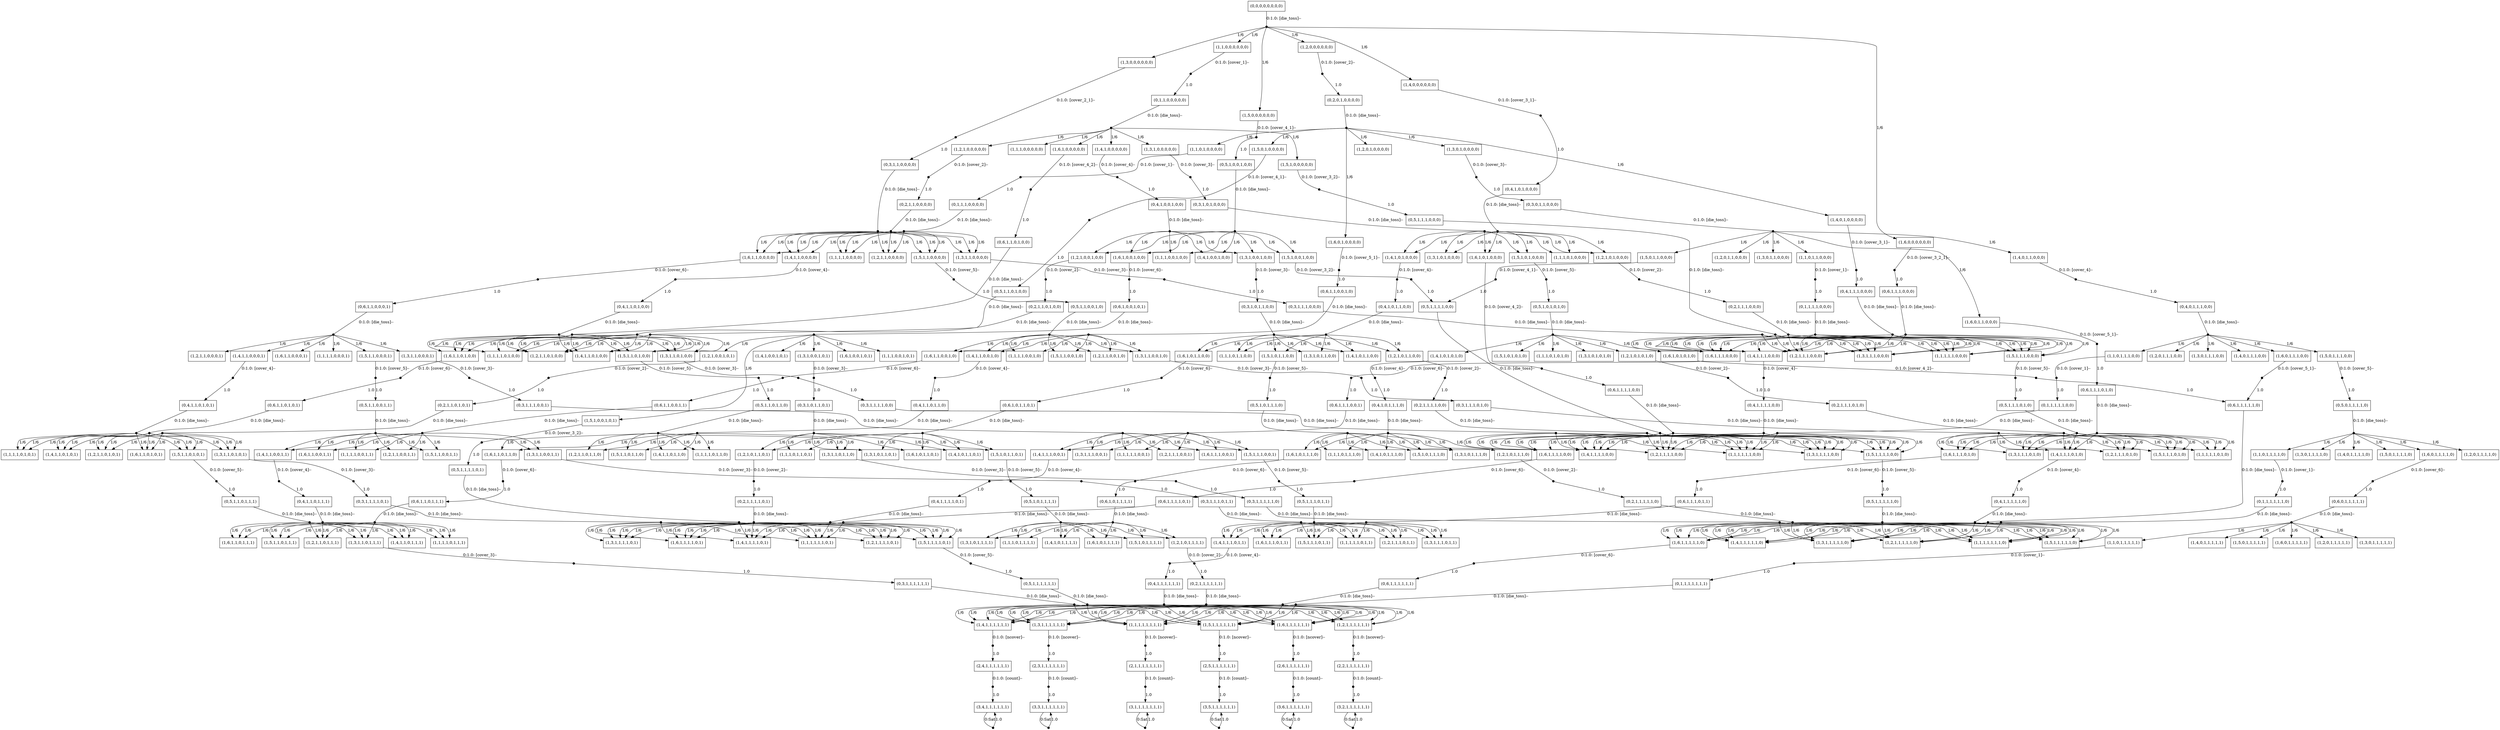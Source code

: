 digraph MDP {
node [label="",shape="box"];
0 [label="(0,0,0,0,0,0,0,0)"];
0 -> n0_0 [label="0:1.0: [die_toss]--",arrowhead="none"];
n0_0 [ shape=point,width=0.1,height=0.1,label="" ];
n0_0 -> 224 [label="1/6"];
n0_0 -> 1 [label="1/6"];
n0_0 -> 273 [label="1/6"];
n0_0 -> 275 [label="1/6"];
n0_0 -> 269 [label="1/6"];
n0_0 -> 271 [label="1/6"];
1 [label="(1,1,0,0,0,0,0,0)"];
1 -> n1_0 [label="0:1.0: [cover_1]--",arrowhead="none"];
n1_0 [ shape=point,width=0.1,height=0.1,label="" ];
n1_0 -> 2 [label="1.0"];
2 [label="(0,1,1,0,0,0,0,0)"];
2 -> n2_0 [label="0:1.0: [die_toss]--",arrowhead="none"];
n2_0 [ shape=point,width=0.1,height=0.1,label="" ];
n2_0 -> 146 [label="1/6"];
n2_0 -> 3 [label="1/6"];
n2_0 -> 4 [label="1/6"];
n2_0 -> 199 [label="1/6"];
n2_0 -> 220 [label="1/6"];
n2_0 -> 222 [label="1/6"];
3 [label="(1,1,1,0,0,0,0,0)"];
4 [label="(1,2,1,0,0,0,0,0)"];
4 -> n4_0 [label="0:1.0: [cover_2]--",arrowhead="none"];
n4_0 [ shape=point,width=0.1,height=0.1,label="" ];
n4_0 -> 5 [label="1.0"];
5 [label="(0,2,1,1,0,0,0,0)"];
5 -> n5_0 [label="0:1.0: [die_toss]--",arrowhead="none"];
n5_0 [ shape=point,width=0.1,height=0.1,label="" ];
n5_0 -> 82 [label="1/6"];
n5_0 -> 116 [label="1/6"];
n5_0 -> 6 [label="1/6"];
n5_0 -> 7 [label="1/6"];
n5_0 -> 135 [label="1/6"];
n5_0 -> 8 [label="1/6"];
6 [label="(1,1,1,1,0,0,0,0)"];
7 [label="(1,2,1,1,0,0,0,0)"];
8 [label="(1,3,1,1,0,0,0,0)"];
8 -> n8_0 [label="0:1.0: [cover_3]--",arrowhead="none"];
n8_0 [ shape=point,width=0.1,height=0.1,label="" ];
n8_0 -> 9 [label="1.0"];
9 [label="(0,3,1,1,1,0,0,0)"];
9 -> n9_0 [label="0:1.0: [die_toss]--",arrowhead="none"];
n9_0 [ shape=point,width=0.1,height=0.1,label="" ];
n9_0 -> 52 [label="1/6"];
n9_0 -> 69 [label="1/6"];
n9_0 -> 70 [label="1/6"];
n9_0 -> 71 [label="1/6"];
n9_0 -> 72 [label="1/6"];
n9_0 -> 10 [label="1/6"];
10 [label="(1,5,1,1,1,0,0,0)"];
10 -> n10_0 [label="0:1.0: [cover_5]--",arrowhead="none"];
n10_0 [ shape=point,width=0.1,height=0.1,label="" ];
n10_0 -> 11 [label="1.0"];
11 [label="(0,5,1,1,1,0,1,0)"];
11 -> n11_0 [label="0:1.0: [die_toss]--",arrowhead="none"];
n11_0 [ shape=point,width=0.1,height=0.1,label="" ];
n11_0 -> 50 [label="1/6"];
n11_0 -> 51 [label="1/6"];
n11_0 -> 40 [label="1/6"];
n11_0 -> 41 [label="1/6"];
n11_0 -> 12 [label="1/6"];
n11_0 -> 13 [label="1/6"];
12 [label="(1,3,1,1,1,0,1,0)"];
13 [label="(1,4,1,1,1,0,1,0)"];
13 -> n13_0 [label="0:1.0: [cover_4]--",arrowhead="none"];
n13_0 [ shape=point,width=0.1,height=0.1,label="" ];
n13_0 -> 14 [label="1.0"];
14 [label="(0,4,1,1,1,1,1,0)"];
14 -> n14_0 [label="0:1.0: [die_toss]--",arrowhead="none"];
n14_0 [ shape=point,width=0.1,height=0.1,label="" ];
n14_0 -> 16 [label="1/6"];
n14_0 -> 36 [label="1/6"];
n14_0 -> 37 [label="1/6"];
n14_0 -> 38 [label="1/6"];
n14_0 -> 39 [label="1/6"];
n14_0 -> 15 [label="1/6"];
15 [label="(1,5,1,1,1,1,1,0)"];
16 [label="(1,6,1,1,1,1,1,0)"];
16 -> n16_0 [label="0:1.0: [cover_6]--",arrowhead="none"];
n16_0 [ shape=point,width=0.1,height=0.1,label="" ];
n16_0 -> 17 [label="1.0"];
17 [label="(0,6,1,1,1,1,1,1)"];
17 -> n17_0 [label="0:1.0: [die_toss]--",arrowhead="none"];
n17_0 [ shape=point,width=0.1,height=0.1,label="" ];
n17_0 -> 33 [label="1/6"];
n17_0 -> 18 [label="1/6"];
n17_0 -> 21 [label="1/6"];
n17_0 -> 24 [label="1/6"];
n17_0 -> 27 [label="1/6"];
n17_0 -> 30 [label="1/6"];
18 [label="(1,1,1,1,1,1,1,1)"];
18 -> n18_0 [label="0:1.0: [ncover]--",arrowhead="none"];
n18_0 [ shape=point,width=0.1,height=0.1,label="" ];
n18_0 -> 19 [label="1.0"];
19 [label="(2,1,1,1,1,1,1,1)"];
19 -> n19_0 [label="0:1.0: [count]--",arrowhead="none"];
n19_0 [ shape=point,width=0.1,height=0.1,label="" ];
n19_0 -> 20 [label="1.0"];
20 [label="(3,1,1,1,1,1,1,1)"];
20 -> n20_0 [label="0:Sat",arrowhead="none"];
n20_0 [ shape=point,width=0.1,height=0.1,label="" ];
n20_0 -> 20 [label="1.0"];
21 [label="(1,2,1,1,1,1,1,1)"];
21 -> n21_0 [label="0:1.0: [ncover]--",arrowhead="none"];
n21_0 [ shape=point,width=0.1,height=0.1,label="" ];
n21_0 -> 22 [label="1.0"];
22 [label="(2,2,1,1,1,1,1,1)"];
22 -> n22_0 [label="0:1.0: [count]--",arrowhead="none"];
n22_0 [ shape=point,width=0.1,height=0.1,label="" ];
n22_0 -> 23 [label="1.0"];
23 [label="(3,2,1,1,1,1,1,1)"];
23 -> n23_0 [label="0:Sat",arrowhead="none"];
n23_0 [ shape=point,width=0.1,height=0.1,label="" ];
n23_0 -> 23 [label="1.0"];
24 [label="(1,3,1,1,1,1,1,1)"];
24 -> n24_0 [label="0:1.0: [ncover]--",arrowhead="none"];
n24_0 [ shape=point,width=0.1,height=0.1,label="" ];
n24_0 -> 25 [label="1.0"];
25 [label="(2,3,1,1,1,1,1,1)"];
25 -> n25_0 [label="0:1.0: [count]--",arrowhead="none"];
n25_0 [ shape=point,width=0.1,height=0.1,label="" ];
n25_0 -> 26 [label="1.0"];
26 [label="(3,3,1,1,1,1,1,1)"];
26 -> n26_0 [label="0:Sat",arrowhead="none"];
n26_0 [ shape=point,width=0.1,height=0.1,label="" ];
n26_0 -> 26 [label="1.0"];
27 [label="(1,4,1,1,1,1,1,1)"];
27 -> n27_0 [label="0:1.0: [ncover]--",arrowhead="none"];
n27_0 [ shape=point,width=0.1,height=0.1,label="" ];
n27_0 -> 28 [label="1.0"];
28 [label="(2,4,1,1,1,1,1,1)"];
28 -> n28_0 [label="0:1.0: [count]--",arrowhead="none"];
n28_0 [ shape=point,width=0.1,height=0.1,label="" ];
n28_0 -> 29 [label="1.0"];
29 [label="(3,4,1,1,1,1,1,1)"];
29 -> n29_0 [label="0:Sat",arrowhead="none"];
n29_0 [ shape=point,width=0.1,height=0.1,label="" ];
n29_0 -> 29 [label="1.0"];
30 [label="(1,5,1,1,1,1,1,1)"];
30 -> n30_0 [label="0:1.0: [ncover]--",arrowhead="none"];
n30_0 [ shape=point,width=0.1,height=0.1,label="" ];
n30_0 -> 31 [label="1.0"];
31 [label="(2,5,1,1,1,1,1,1)"];
31 -> n31_0 [label="0:1.0: [count]--",arrowhead="none"];
n31_0 [ shape=point,width=0.1,height=0.1,label="" ];
n31_0 -> 32 [label="1.0"];
32 [label="(3,5,1,1,1,1,1,1)"];
32 -> n32_0 [label="0:Sat",arrowhead="none"];
n32_0 [ shape=point,width=0.1,height=0.1,label="" ];
n32_0 -> 32 [label="1.0"];
33 [label="(1,6,1,1,1,1,1,1)"];
33 -> n33_0 [label="0:1.0: [ncover]--",arrowhead="none"];
n33_0 [ shape=point,width=0.1,height=0.1,label="" ];
n33_0 -> 34 [label="1.0"];
34 [label="(2,6,1,1,1,1,1,1)"];
34 -> n34_0 [label="0:1.0: [count]--",arrowhead="none"];
n34_0 [ shape=point,width=0.1,height=0.1,label="" ];
n34_0 -> 35 [label="1.0"];
35 [label="(3,6,1,1,1,1,1,1)"];
35 -> n35_0 [label="0:Sat",arrowhead="none"];
n35_0 [ shape=point,width=0.1,height=0.1,label="" ];
n35_0 -> 35 [label="1.0"];
36 [label="(1,1,1,1,1,1,1,0)"];
37 [label="(1,2,1,1,1,1,1,0)"];
38 [label="(1,3,1,1,1,1,1,0)"];
39 [label="(1,4,1,1,1,1,1,0)"];
40 [label="(1,5,1,1,1,0,1,0)"];
41 [label="(1,6,1,1,1,0,1,0)"];
41 -> n41_0 [label="0:1.0: [cover_6]--",arrowhead="none"];
n41_0 [ shape=point,width=0.1,height=0.1,label="" ];
n41_0 -> 42 [label="1.0"];
42 [label="(0,6,1,1,1,0,1,1)"];
42 -> n42_0 [label="0:1.0: [die_toss]--",arrowhead="none"];
n42_0 [ shape=point,width=0.1,height=0.1,label="" ];
n42_0 -> 48 [label="1/6"];
n42_0 -> 49 [label="1/6"];
n42_0 -> 43 [label="1/6"];
n42_0 -> 44 [label="1/6"];
n42_0 -> 45 [label="1/6"];
n42_0 -> 46 [label="1/6"];
43 [label="(1,1,1,1,1,0,1,1)"];
44 [label="(1,2,1,1,1,0,1,1)"];
45 [label="(1,3,1,1,1,0,1,1)"];
46 [label="(1,4,1,1,1,0,1,1)"];
46 -> n46_0 [label="0:1.0: [cover_4]--",arrowhead="none"];
n46_0 [ shape=point,width=0.1,height=0.1,label="" ];
n46_0 -> 47 [label="1.0"];
47 [label="(0,4,1,1,1,1,1,1)"];
47 -> n47_0 [label="0:1.0: [die_toss]--",arrowhead="none"];
n47_0 [ shape=point,width=0.1,height=0.1,label="" ];
n47_0 -> 33 [label="1/6"];
n47_0 -> 18 [label="1/6"];
n47_0 -> 21 [label="1/6"];
n47_0 -> 24 [label="1/6"];
n47_0 -> 27 [label="1/6"];
n47_0 -> 30 [label="1/6"];
48 [label="(1,5,1,1,1,0,1,1)"];
49 [label="(1,6,1,1,1,0,1,1)"];
50 [label="(1,1,1,1,1,0,1,0)"];
51 [label="(1,2,1,1,1,0,1,0)"];
52 [label="(1,6,1,1,1,0,0,0)"];
52 -> n52_0 [label="0:1.0: [cover_6]--",arrowhead="none"];
n52_0 [ shape=point,width=0.1,height=0.1,label="" ];
n52_0 -> 53 [label="1.0"];
53 [label="(0,6,1,1,1,0,0,1)"];
53 -> n53_0 [label="0:1.0: [die_toss]--",arrowhead="none"];
n53_0 [ shape=point,width=0.1,height=0.1,label="" ];
n53_0 -> 66 [label="1/6"];
n53_0 -> 68 [label="1/6"];
n53_0 -> 54 [label="1/6"];
n53_0 -> 55 [label="1/6"];
n53_0 -> 56 [label="1/6"];
n53_0 -> 57 [label="1/6"];
54 [label="(1,1,1,1,1,0,0,1)"];
55 [label="(1,2,1,1,1,0,0,1)"];
56 [label="(1,3,1,1,1,0,0,1)"];
57 [label="(1,4,1,1,1,0,0,1)"];
57 -> n57_0 [label="0:1.0: [cover_4]--",arrowhead="none"];
n57_0 [ shape=point,width=0.1,height=0.1,label="" ];
n57_0 -> 58 [label="1.0"];
58 [label="(0,4,1,1,1,1,0,1)"];
58 -> n58_0 [label="0:1.0: [die_toss]--",arrowhead="none"];
n58_0 [ shape=point,width=0.1,height=0.1,label="" ];
n58_0 -> 65 [label="1/6"];
n58_0 -> 59 [label="1/6"];
n58_0 -> 60 [label="1/6"];
n58_0 -> 61 [label="1/6"];
n58_0 -> 62 [label="1/6"];
n58_0 -> 63 [label="1/6"];
59 [label="(1,1,1,1,1,1,0,1)"];
60 [label="(1,2,1,1,1,1,0,1)"];
61 [label="(1,3,1,1,1,1,0,1)"];
62 [label="(1,4,1,1,1,1,0,1)"];
63 [label="(1,5,1,1,1,1,0,1)"];
63 -> n63_0 [label="0:1.0: [cover_5]--",arrowhead="none"];
n63_0 [ shape=point,width=0.1,height=0.1,label="" ];
n63_0 -> 64 [label="1.0"];
64 [label="(0,5,1,1,1,1,1,1)"];
64 -> n64_0 [label="0:1.0: [die_toss]--",arrowhead="none"];
n64_0 [ shape=point,width=0.1,height=0.1,label="" ];
n64_0 -> 33 [label="1/6"];
n64_0 -> 18 [label="1/6"];
n64_0 -> 21 [label="1/6"];
n64_0 -> 24 [label="1/6"];
n64_0 -> 27 [label="1/6"];
n64_0 -> 30 [label="1/6"];
65 [label="(1,6,1,1,1,1,0,1)"];
66 [label="(1,5,1,1,1,0,0,1)"];
66 -> n66_0 [label="0:1.0: [cover_5]--",arrowhead="none"];
n66_0 [ shape=point,width=0.1,height=0.1,label="" ];
n66_0 -> 67 [label="1.0"];
67 [label="(0,5,1,1,1,0,1,1)"];
67 -> n67_0 [label="0:1.0: [die_toss]--",arrowhead="none"];
n67_0 [ shape=point,width=0.1,height=0.1,label="" ];
n67_0 -> 48 [label="1/6"];
n67_0 -> 49 [label="1/6"];
n67_0 -> 43 [label="1/6"];
n67_0 -> 44 [label="1/6"];
n67_0 -> 45 [label="1/6"];
n67_0 -> 46 [label="1/6"];
68 [label="(1,6,1,1,1,0,0,1)"];
69 [label="(1,1,1,1,1,0,0,0)"];
70 [label="(1,2,1,1,1,0,0,0)"];
71 [label="(1,3,1,1,1,0,0,0)"];
72 [label="(1,4,1,1,1,0,0,0)"];
72 -> n72_0 [label="0:1.0: [cover_4]--",arrowhead="none"];
n72_0 [ shape=point,width=0.1,height=0.1,label="" ];
n72_0 -> 73 [label="1.0"];
73 [label="(0,4,1,1,1,1,0,0)"];
73 -> n73_0 [label="0:1.0: [die_toss]--",arrowhead="none"];
n73_0 [ shape=point,width=0.1,height=0.1,label="" ];
n73_0 -> 80 [label="1/6"];
n73_0 -> 81 [label="1/6"];
n73_0 -> 74 [label="1/6"];
n73_0 -> 75 [label="1/6"];
n73_0 -> 76 [label="1/6"];
n73_0 -> 78 [label="1/6"];
74 [label="(1,3,1,1,1,1,0,0)"];
75 [label="(1,4,1,1,1,1,0,0)"];
76 [label="(1,5,1,1,1,1,0,0)"];
76 -> n76_0 [label="0:1.0: [cover_5]--",arrowhead="none"];
n76_0 [ shape=point,width=0.1,height=0.1,label="" ];
n76_0 -> 77 [label="1.0"];
77 [label="(0,5,1,1,1,1,1,0)"];
77 -> n77_0 [label="0:1.0: [die_toss]--",arrowhead="none"];
n77_0 [ shape=point,width=0.1,height=0.1,label="" ];
n77_0 -> 16 [label="1/6"];
n77_0 -> 36 [label="1/6"];
n77_0 -> 37 [label="1/6"];
n77_0 -> 38 [label="1/6"];
n77_0 -> 39 [label="1/6"];
n77_0 -> 15 [label="1/6"];
78 [label="(1,6,1,1,1,1,0,0)"];
78 -> n78_0 [label="0:1.0: [cover_6]--",arrowhead="none"];
n78_0 [ shape=point,width=0.1,height=0.1,label="" ];
n78_0 -> 79 [label="1.0"];
79 [label="(0,6,1,1,1,1,0,1)"];
79 -> n79_0 [label="0:1.0: [die_toss]--",arrowhead="none"];
n79_0 [ shape=point,width=0.1,height=0.1,label="" ];
n79_0 -> 65 [label="1/6"];
n79_0 -> 59 [label="1/6"];
n79_0 -> 60 [label="1/6"];
n79_0 -> 61 [label="1/6"];
n79_0 -> 62 [label="1/6"];
n79_0 -> 63 [label="1/6"];
80 [label="(1,1,1,1,1,1,0,0)"];
81 [label="(1,2,1,1,1,1,0,0)"];
82 [label="(1,4,1,1,0,0,0,0)"];
82 -> n82_0 [label="0:1.0: [cover_4]--",arrowhead="none"];
n82_0 [ shape=point,width=0.1,height=0.1,label="" ];
n82_0 -> 83 [label="1.0"];
83 [label="(0,4,1,1,0,1,0,0)"];
83 -> n83_0 [label="0:1.0: [die_toss]--",arrowhead="none"];
n83_0 [ shape=point,width=0.1,height=0.1,label="" ];
n83_0 -> 84 [label="1/6"];
n83_0 -> 85 [label="1/6"];
n83_0 -> 86 [label="1/6"];
n83_0 -> 88 [label="1/6"];
n83_0 -> 89 [label="1/6"];
n83_0 -> 106 [label="1/6"];
84 [label="(1,1,1,1,0,1,0,0)"];
85 [label="(1,2,1,1,0,1,0,0)"];
86 [label="(1,3,1,1,0,1,0,0)"];
86 -> n86_0 [label="0:1.0: [cover_3]--",arrowhead="none"];
n86_0 [ shape=point,width=0.1,height=0.1,label="" ];
n86_0 -> 87 [label="1.0"];
87 [label="(0,3,1,1,1,1,0,0)"];
87 -> n87_0 [label="0:1.0: [die_toss]--",arrowhead="none"];
n87_0 [ shape=point,width=0.1,height=0.1,label="" ];
n87_0 -> 80 [label="1/6"];
n87_0 -> 81 [label="1/6"];
n87_0 -> 74 [label="1/6"];
n87_0 -> 75 [label="1/6"];
n87_0 -> 76 [label="1/6"];
n87_0 -> 78 [label="1/6"];
88 [label="(1,4,1,1,0,1,0,0)"];
89 [label="(1,5,1,1,0,1,0,0)"];
89 -> n89_0 [label="0:1.0: [cover_5]--",arrowhead="none"];
n89_0 [ shape=point,width=0.1,height=0.1,label="" ];
n89_0 -> 90 [label="1.0"];
90 [label="(0,5,1,1,0,1,1,0)"];
90 -> n90_0 [label="0:1.0: [die_toss]--",arrowhead="none"];
n90_0 [ shape=point,width=0.1,height=0.1,label="" ];
n90_0 -> 96 [label="1/6"];
n90_0 -> 97 [label="1/6"];
n90_0 -> 91 [label="1/6"];
n90_0 -> 92 [label="1/6"];
n90_0 -> 93 [label="1/6"];
n90_0 -> 95 [label="1/6"];
91 [label="(1,1,1,1,0,1,1,0)"];
92 [label="(1,2,1,1,0,1,1,0)"];
93 [label="(1,3,1,1,0,1,1,0)"];
93 -> n93_0 [label="0:1.0: [cover_3]--",arrowhead="none"];
n93_0 [ shape=point,width=0.1,height=0.1,label="" ];
n93_0 -> 94 [label="1.0"];
94 [label="(0,3,1,1,1,1,1,0)"];
94 -> n94_0 [label="0:1.0: [die_toss]--",arrowhead="none"];
n94_0 [ shape=point,width=0.1,height=0.1,label="" ];
n94_0 -> 16 [label="1/6"];
n94_0 -> 36 [label="1/6"];
n94_0 -> 37 [label="1/6"];
n94_0 -> 38 [label="1/6"];
n94_0 -> 39 [label="1/6"];
n94_0 -> 15 [label="1/6"];
95 [label="(1,4,1,1,0,1,1,0)"];
96 [label="(1,5,1,1,0,1,1,0)"];
97 [label="(1,6,1,1,0,1,1,0)"];
97 -> n97_0 [label="0:1.0: [cover_6]--",arrowhead="none"];
n97_0 [ shape=point,width=0.1,height=0.1,label="" ];
n97_0 -> 98 [label="1.0"];
98 [label="(0,6,1,1,0,1,1,1)"];
98 -> n98_0 [label="0:1.0: [die_toss]--",arrowhead="none"];
n98_0 [ shape=point,width=0.1,height=0.1,label="" ];
n98_0 -> 99 [label="1/6"];
n98_0 -> 100 [label="1/6"];
n98_0 -> 101 [label="1/6"];
n98_0 -> 103 [label="1/6"];
n98_0 -> 104 [label="1/6"];
n98_0 -> 105 [label="1/6"];
99 [label="(1,1,1,1,0,1,1,1)"];
100 [label="(1,2,1,1,0,1,1,1)"];
101 [label="(1,3,1,1,0,1,1,1)"];
101 -> n101_0 [label="0:1.0: [cover_3]--",arrowhead="none"];
n101_0 [ shape=point,width=0.1,height=0.1,label="" ];
n101_0 -> 102 [label="1.0"];
102 [label="(0,3,1,1,1,1,1,1)"];
102 -> n102_0 [label="0:1.0: [die_toss]--",arrowhead="none"];
n102_0 [ shape=point,width=0.1,height=0.1,label="" ];
n102_0 -> 33 [label="1/6"];
n102_0 -> 18 [label="1/6"];
n102_0 -> 21 [label="1/6"];
n102_0 -> 24 [label="1/6"];
n102_0 -> 27 [label="1/6"];
n102_0 -> 30 [label="1/6"];
103 [label="(1,4,1,1,0,1,1,1)"];
104 [label="(1,5,1,1,0,1,1,1)"];
105 [label="(1,6,1,1,0,1,1,1)"];
106 [label="(1,6,1,1,0,1,0,0)"];
106 -> n106_0 [label="0:1.0: [cover_6]--",arrowhead="none"];
n106_0 [ shape=point,width=0.1,height=0.1,label="" ];
n106_0 -> 107 [label="1.0"];
107 [label="(0,6,1,1,0,1,0,1)"];
107 -> n107_0 [label="0:1.0: [die_toss]--",arrowhead="none"];
n107_0 [ shape=point,width=0.1,height=0.1,label="" ];
n107_0 -> 113 [label="1/6"];
n107_0 -> 114 [label="1/6"];
n107_0 -> 108 [label="1/6"];
n107_0 -> 109 [label="1/6"];
n107_0 -> 110 [label="1/6"];
n107_0 -> 111 [label="1/6"];
108 [label="(1,6,1,1,0,1,0,1)"];
109 [label="(1,1,1,1,0,1,0,1)"];
110 [label="(1,2,1,1,0,1,0,1)"];
111 [label="(1,3,1,1,0,1,0,1)"];
111 -> n111_0 [label="0:1.0: [cover_3]--",arrowhead="none"];
n111_0 [ shape=point,width=0.1,height=0.1,label="" ];
n111_0 -> 112 [label="1.0"];
112 [label="(0,3,1,1,1,1,0,1)"];
112 -> n112_0 [label="0:1.0: [die_toss]--",arrowhead="none"];
n112_0 [ shape=point,width=0.1,height=0.1,label="" ];
n112_0 -> 65 [label="1/6"];
n112_0 -> 59 [label="1/6"];
n112_0 -> 60 [label="1/6"];
n112_0 -> 61 [label="1/6"];
n112_0 -> 62 [label="1/6"];
n112_0 -> 63 [label="1/6"];
113 [label="(1,4,1,1,0,1,0,1)"];
114 [label="(1,5,1,1,0,1,0,1)"];
114 -> n114_0 [label="0:1.0: [cover_5]--",arrowhead="none"];
n114_0 [ shape=point,width=0.1,height=0.1,label="" ];
n114_0 -> 115 [label="1.0"];
115 [label="(0,5,1,1,0,1,1,1)"];
115 -> n115_0 [label="0:1.0: [die_toss]--",arrowhead="none"];
n115_0 [ shape=point,width=0.1,height=0.1,label="" ];
n115_0 -> 99 [label="1/6"];
n115_0 -> 100 [label="1/6"];
n115_0 -> 101 [label="1/6"];
n115_0 -> 103 [label="1/6"];
n115_0 -> 104 [label="1/6"];
n115_0 -> 105 [label="1/6"];
116 [label="(1,5,1,1,0,0,0,0)"];
116 -> n116_0 [label="0:1.0: [cover_5]--",arrowhead="none"];
n116_0 [ shape=point,width=0.1,height=0.1,label="" ];
n116_0 -> 117 [label="1.0"];
117 [label="(0,5,1,1,0,0,1,0)"];
117 -> n117_0 [label="0:1.0: [die_toss]--",arrowhead="none"];
n117_0 [ shape=point,width=0.1,height=0.1,label="" ];
n117_0 -> 118 [label="1/6"];
n117_0 -> 119 [label="1/6"];
n117_0 -> 120 [label="1/6"];
n117_0 -> 122 [label="1/6"];
n117_0 -> 124 [label="1/6"];
n117_0 -> 125 [label="1/6"];
118 [label="(1,1,1,1,0,0,1,0)"];
119 [label="(1,2,1,1,0,0,1,0)"];
120 [label="(1,3,1,1,0,0,1,0)"];
120 -> n120_0 [label="0:1.0: [cover_3]--",arrowhead="none"];
n120_0 [ shape=point,width=0.1,height=0.1,label="" ];
n120_0 -> 121 [label="1.0"];
121 [label="(0,3,1,1,1,0,1,0)"];
121 -> n121_0 [label="0:1.0: [die_toss]--",arrowhead="none"];
n121_0 [ shape=point,width=0.1,height=0.1,label="" ];
n121_0 -> 50 [label="1/6"];
n121_0 -> 51 [label="1/6"];
n121_0 -> 40 [label="1/6"];
n121_0 -> 41 [label="1/6"];
n121_0 -> 12 [label="1/6"];
n121_0 -> 13 [label="1/6"];
122 [label="(1,4,1,1,0,0,1,0)"];
122 -> n122_0 [label="0:1.0: [cover_4]--",arrowhead="none"];
n122_0 [ shape=point,width=0.1,height=0.1,label="" ];
n122_0 -> 123 [label="1.0"];
123 [label="(0,4,1,1,0,1,1,0)"];
123 -> n123_0 [label="0:1.0: [die_toss]--",arrowhead="none"];
n123_0 [ shape=point,width=0.1,height=0.1,label="" ];
n123_0 -> 96 [label="1/6"];
n123_0 -> 97 [label="1/6"];
n123_0 -> 91 [label="1/6"];
n123_0 -> 92 [label="1/6"];
n123_0 -> 93 [label="1/6"];
n123_0 -> 95 [label="1/6"];
124 [label="(1,5,1,1,0,0,1,0)"];
125 [label="(1,6,1,1,0,0,1,0)"];
125 -> n125_0 [label="0:1.0: [cover_6]--",arrowhead="none"];
n125_0 [ shape=point,width=0.1,height=0.1,label="" ];
n125_0 -> 126 [label="1.0"];
126 [label="(0,6,1,1,0,0,1,1)"];
126 -> n126_0 [label="0:1.0: [die_toss]--",arrowhead="none"];
n126_0 [ shape=point,width=0.1,height=0.1,label="" ];
n126_0 -> 128 [label="1/6"];
n126_0 -> 129 [label="1/6"];
n126_0 -> 130 [label="1/6"];
n126_0 -> 131 [label="1/6"];
n126_0 -> 133 [label="1/6"];
n126_0 -> 127 [label="1/6"];
127 [label="(1,5,1,1,0,0,1,1)"];
128 [label="(1,6,1,1,0,0,1,1)"];
129 [label="(1,1,1,1,0,0,1,1)"];
130 [label="(1,2,1,1,0,0,1,1)"];
131 [label="(1,3,1,1,0,0,1,1)"];
131 -> n131_0 [label="0:1.0: [cover_3]--",arrowhead="none"];
n131_0 [ shape=point,width=0.1,height=0.1,label="" ];
n131_0 -> 132 [label="1.0"];
132 [label="(0,3,1,1,1,0,1,1)"];
132 -> n132_0 [label="0:1.0: [die_toss]--",arrowhead="none"];
n132_0 [ shape=point,width=0.1,height=0.1,label="" ];
n132_0 -> 48 [label="1/6"];
n132_0 -> 49 [label="1/6"];
n132_0 -> 43 [label="1/6"];
n132_0 -> 44 [label="1/6"];
n132_0 -> 45 [label="1/6"];
n132_0 -> 46 [label="1/6"];
133 [label="(1,4,1,1,0,0,1,1)"];
133 -> n133_0 [label="0:1.0: [cover_4]--",arrowhead="none"];
n133_0 [ shape=point,width=0.1,height=0.1,label="" ];
n133_0 -> 134 [label="1.0"];
134 [label="(0,4,1,1,0,1,1,1)"];
134 -> n134_0 [label="0:1.0: [die_toss]--",arrowhead="none"];
n134_0 [ shape=point,width=0.1,height=0.1,label="" ];
n134_0 -> 99 [label="1/6"];
n134_0 -> 100 [label="1/6"];
n134_0 -> 101 [label="1/6"];
n134_0 -> 103 [label="1/6"];
n134_0 -> 104 [label="1/6"];
n134_0 -> 105 [label="1/6"];
135 [label="(1,6,1,1,0,0,0,0)"];
135 -> n135_0 [label="0:1.0: [cover_6]--",arrowhead="none"];
n135_0 [ shape=point,width=0.1,height=0.1,label="" ];
n135_0 -> 136 [label="1.0"];
136 [label="(0,6,1,1,0,0,0,1)"];
136 -> n136_0 [label="0:1.0: [die_toss]--",arrowhead="none"];
n136_0 [ shape=point,width=0.1,height=0.1,label="" ];
n136_0 -> 145 [label="1/6"];
n136_0 -> 137 [label="1/6"];
n136_0 -> 138 [label="1/6"];
n136_0 -> 139 [label="1/6"];
n136_0 -> 141 [label="1/6"];
n136_0 -> 143 [label="1/6"];
137 [label="(1,1,1,1,0,0,0,1)"];
138 [label="(1,2,1,1,0,0,0,1)"];
139 [label="(1,3,1,1,0,0,0,1)"];
139 -> n139_0 [label="0:1.0: [cover_3]--",arrowhead="none"];
n139_0 [ shape=point,width=0.1,height=0.1,label="" ];
n139_0 -> 140 [label="1.0"];
140 [label="(0,3,1,1,1,0,0,1)"];
140 -> n140_0 [label="0:1.0: [die_toss]--",arrowhead="none"];
n140_0 [ shape=point,width=0.1,height=0.1,label="" ];
n140_0 -> 66 [label="1/6"];
n140_0 -> 68 [label="1/6"];
n140_0 -> 54 [label="1/6"];
n140_0 -> 55 [label="1/6"];
n140_0 -> 56 [label="1/6"];
n140_0 -> 57 [label="1/6"];
141 [label="(1,4,1,1,0,0,0,1)"];
141 -> n141_0 [label="0:1.0: [cover_4]--",arrowhead="none"];
n141_0 [ shape=point,width=0.1,height=0.1,label="" ];
n141_0 -> 142 [label="1.0"];
142 [label="(0,4,1,1,0,1,0,1)"];
142 -> n142_0 [label="0:1.0: [die_toss]--",arrowhead="none"];
n142_0 [ shape=point,width=0.1,height=0.1,label="" ];
n142_0 -> 113 [label="1/6"];
n142_0 -> 114 [label="1/6"];
n142_0 -> 108 [label="1/6"];
n142_0 -> 109 [label="1/6"];
n142_0 -> 110 [label="1/6"];
n142_0 -> 111 [label="1/6"];
143 [label="(1,5,1,1,0,0,0,1)"];
143 -> n143_0 [label="0:1.0: [cover_5]--",arrowhead="none"];
n143_0 [ shape=point,width=0.1,height=0.1,label="" ];
n143_0 -> 144 [label="1.0"];
144 [label="(0,5,1,1,0,0,1,1)"];
144 -> n144_0 [label="0:1.0: [die_toss]--",arrowhead="none"];
n144_0 [ shape=point,width=0.1,height=0.1,label="" ];
n144_0 -> 128 [label="1/6"];
n144_0 -> 129 [label="1/6"];
n144_0 -> 130 [label="1/6"];
n144_0 -> 131 [label="1/6"];
n144_0 -> 133 [label="1/6"];
n144_0 -> 127 [label="1/6"];
145 [label="(1,6,1,1,0,0,0,1)"];
146 [label="(1,3,1,0,0,0,0,0)"];
146 -> n146_0 [label="0:1.0: [cover_3]--",arrowhead="none"];
n146_0 [ shape=point,width=0.1,height=0.1,label="" ];
n146_0 -> 147 [label="1.0"];
147 [label="(0,3,1,0,1,0,0,0)"];
147 -> n147_0 [label="0:1.0: [die_toss]--",arrowhead="none"];
n147_0 [ shape=point,width=0.1,height=0.1,label="" ];
n147_0 -> 148 [label="1/6"];
n147_0 -> 149 [label="1/6"];
n147_0 -> 197 [label="1/6"];
n147_0 -> 151 [label="1/6"];
n147_0 -> 152 [label="1/6"];
n147_0 -> 186 [label="1/6"];
148 [label="(1,1,1,0,1,0,0,0)"];
149 [label="(1,2,1,0,1,0,0,0)"];
149 -> n149_0 [label="0:1.0: [cover_2]--",arrowhead="none"];
n149_0 [ shape=point,width=0.1,height=0.1,label="" ];
n149_0 -> 150 [label="1.0"];
150 [label="(0,2,1,1,1,0,0,0)"];
150 -> n150_0 [label="0:1.0: [die_toss]--",arrowhead="none"];
n150_0 [ shape=point,width=0.1,height=0.1,label="" ];
n150_0 -> 52 [label="1/6"];
n150_0 -> 69 [label="1/6"];
n150_0 -> 70 [label="1/6"];
n150_0 -> 71 [label="1/6"];
n150_0 -> 72 [label="1/6"];
n150_0 -> 10 [label="1/6"];
151 [label="(1,3,1,0,1,0,0,0)"];
152 [label="(1,4,1,0,1,0,0,0)"];
152 -> n152_0 [label="0:1.0: [cover_4]--",arrowhead="none"];
n152_0 [ shape=point,width=0.1,height=0.1,label="" ];
n152_0 -> 153 [label="1.0"];
153 [label="(0,4,1,0,1,1,0,0)"];
153 -> n153_0 [label="0:1.0: [die_toss]--",arrowhead="none"];
n153_0 [ shape=point,width=0.1,height=0.1,label="" ];
n153_0 -> 181 [label="1/6"];
n153_0 -> 182 [label="1/6"];
n153_0 -> 184 [label="1/6"];
n153_0 -> 185 [label="1/6"];
n153_0 -> 154 [label="1/6"];
n153_0 -> 171 [label="1/6"];
154 [label="(1,5,1,0,1,1,0,0)"];
154 -> n154_0 [label="0:1.0: [cover_5]--",arrowhead="none"];
n154_0 [ shape=point,width=0.1,height=0.1,label="" ];
n154_0 -> 155 [label="1.0"];
155 [label="(0,5,1,0,1,1,1,0)"];
155 -> n155_0 [label="0:1.0: [die_toss]--",arrowhead="none"];
n155_0 [ shape=point,width=0.1,height=0.1,label="" ];
n155_0 -> 160 [label="1/6"];
n155_0 -> 161 [label="1/6"];
n155_0 -> 162 [label="1/6"];
n155_0 -> 156 [label="1/6"];
n155_0 -> 157 [label="1/6"];
n155_0 -> 159 [label="1/6"];
156 [label="(1,1,1,0,1,1,1,0)"];
157 [label="(1,2,1,0,1,1,1,0)"];
157 -> n157_0 [label="0:1.0: [cover_2]--",arrowhead="none"];
n157_0 [ shape=point,width=0.1,height=0.1,label="" ];
n157_0 -> 158 [label="1.0"];
158 [label="(0,2,1,1,1,1,1,0)"];
158 -> n158_0 [label="0:1.0: [die_toss]--",arrowhead="none"];
n158_0 [ shape=point,width=0.1,height=0.1,label="" ];
n158_0 -> 16 [label="1/6"];
n158_0 -> 36 [label="1/6"];
n158_0 -> 37 [label="1/6"];
n158_0 -> 38 [label="1/6"];
n158_0 -> 39 [label="1/6"];
n158_0 -> 15 [label="1/6"];
159 [label="(1,3,1,0,1,1,1,0)"];
160 [label="(1,4,1,0,1,1,1,0)"];
161 [label="(1,5,1,0,1,1,1,0)"];
162 [label="(1,6,1,0,1,1,1,0)"];
162 -> n162_0 [label="0:1.0: [cover_6]--",arrowhead="none"];
n162_0 [ shape=point,width=0.1,height=0.1,label="" ];
n162_0 -> 163 [label="1.0"];
163 [label="(0,6,1,0,1,1,1,1)"];
163 -> n163_0 [label="0:1.0: [die_toss]--",arrowhead="none"];
n163_0 [ shape=point,width=0.1,height=0.1,label="" ];
n163_0 -> 164 [label="1/6"];
n163_0 -> 165 [label="1/6"];
n163_0 -> 167 [label="1/6"];
n163_0 -> 168 [label="1/6"];
n163_0 -> 169 [label="1/6"];
n163_0 -> 170 [label="1/6"];
164 [label="(1,1,1,0,1,1,1,1)"];
165 [label="(1,2,1,0,1,1,1,1)"];
165 -> n165_0 [label="0:1.0: [cover_2]--",arrowhead="none"];
n165_0 [ shape=point,width=0.1,height=0.1,label="" ];
n165_0 -> 166 [label="1.0"];
166 [label="(0,2,1,1,1,1,1,1)"];
166 -> n166_0 [label="0:1.0: [die_toss]--",arrowhead="none"];
n166_0 [ shape=point,width=0.1,height=0.1,label="" ];
n166_0 -> 33 [label="1/6"];
n166_0 -> 18 [label="1/6"];
n166_0 -> 21 [label="1/6"];
n166_0 -> 24 [label="1/6"];
n166_0 -> 27 [label="1/6"];
n166_0 -> 30 [label="1/6"];
167 [label="(1,3,1,0,1,1,1,1)"];
168 [label="(1,4,1,0,1,1,1,1)"];
169 [label="(1,5,1,0,1,1,1,1)"];
170 [label="(1,6,1,0,1,1,1,1)"];
171 [label="(1,6,1,0,1,1,0,0)"];
171 -> n171_0 [label="0:1.0: [cover_6]--",arrowhead="none"];
n171_0 [ shape=point,width=0.1,height=0.1,label="" ];
n171_0 -> 172 [label="1.0"];
172 [label="(0,6,1,0,1,1,0,1)"];
172 -> n172_0 [label="0:1.0: [die_toss]--",arrowhead="none"];
n172_0 [ shape=point,width=0.1,height=0.1,label="" ];
n172_0 -> 176 [label="1/6"];
n172_0 -> 177 [label="1/6"];
n172_0 -> 178 [label="1/6"];
n172_0 -> 180 [label="1/6"];
n172_0 -> 173 [label="1/6"];
n172_0 -> 174 [label="1/6"];
173 [label="(1,1,1,0,1,1,0,1)"];
174 [label="(1,2,1,0,1,1,0,1)"];
174 -> n174_0 [label="0:1.0: [cover_2]--",arrowhead="none"];
n174_0 [ shape=point,width=0.1,height=0.1,label="" ];
n174_0 -> 175 [label="1.0"];
175 [label="(0,2,1,1,1,1,0,1)"];
175 -> n175_0 [label="0:1.0: [die_toss]--",arrowhead="none"];
n175_0 [ shape=point,width=0.1,height=0.1,label="" ];
n175_0 -> 65 [label="1/6"];
n175_0 -> 59 [label="1/6"];
n175_0 -> 60 [label="1/6"];
n175_0 -> 61 [label="1/6"];
n175_0 -> 62 [label="1/6"];
n175_0 -> 63 [label="1/6"];
176 [label="(1,3,1,0,1,1,0,1)"];
177 [label="(1,4,1,0,1,1,0,1)"];
178 [label="(1,5,1,0,1,1,0,1)"];
178 -> n178_0 [label="0:1.0: [cover_5]--",arrowhead="none"];
n178_0 [ shape=point,width=0.1,height=0.1,label="" ];
n178_0 -> 179 [label="1.0"];
179 [label="(0,5,1,0,1,1,1,1)"];
179 -> n179_0 [label="0:1.0: [die_toss]--",arrowhead="none"];
n179_0 [ shape=point,width=0.1,height=0.1,label="" ];
n179_0 -> 164 [label="1/6"];
n179_0 -> 165 [label="1/6"];
n179_0 -> 167 [label="1/6"];
n179_0 -> 168 [label="1/6"];
n179_0 -> 169 [label="1/6"];
n179_0 -> 170 [label="1/6"];
180 [label="(1,6,1,0,1,1,0,1)"];
181 [label="(1,1,1,0,1,1,0,0)"];
182 [label="(1,2,1,0,1,1,0,0)"];
182 -> n182_0 [label="0:1.0: [cover_2]--",arrowhead="none"];
n182_0 [ shape=point,width=0.1,height=0.1,label="" ];
n182_0 -> 183 [label="1.0"];
183 [label="(0,2,1,1,1,1,0,0)"];
183 -> n183_0 [label="0:1.0: [die_toss]--",arrowhead="none"];
n183_0 [ shape=point,width=0.1,height=0.1,label="" ];
n183_0 -> 80 [label="1/6"];
n183_0 -> 81 [label="1/6"];
n183_0 -> 74 [label="1/6"];
n183_0 -> 75 [label="1/6"];
n183_0 -> 76 [label="1/6"];
n183_0 -> 78 [label="1/6"];
184 [label="(1,3,1,0,1,1,0,0)"];
185 [label="(1,4,1,0,1,1,0,0)"];
186 [label="(1,5,1,0,1,0,0,0)"];
186 -> n186_0 [label="0:1.0: [cover_5]--",arrowhead="none"];
n186_0 [ shape=point,width=0.1,height=0.1,label="" ];
n186_0 -> 187 [label="1.0"];
187 [label="(0,5,1,0,1,0,1,0)"];
187 -> n187_0 [label="0:1.0: [die_toss]--",arrowhead="none"];
n187_0 [ shape=point,width=0.1,height=0.1,label="" ];
n187_0 -> 192 [label="1/6"];
n187_0 -> 194 [label="1/6"];
n187_0 -> 195 [label="1/6"];
n187_0 -> 188 [label="1/6"];
n187_0 -> 189 [label="1/6"];
n187_0 -> 191 [label="1/6"];
188 [label="(1,1,1,0,1,0,1,0)"];
189 [label="(1,2,1,0,1,0,1,0)"];
189 -> n189_0 [label="0:1.0: [cover_2]--",arrowhead="none"];
n189_0 [ shape=point,width=0.1,height=0.1,label="" ];
n189_0 -> 190 [label="1.0"];
190 [label="(0,2,1,1,1,0,1,0)"];
190 -> n190_0 [label="0:1.0: [die_toss]--",arrowhead="none"];
n190_0 [ shape=point,width=0.1,height=0.1,label="" ];
n190_0 -> 50 [label="1/6"];
n190_0 -> 51 [label="1/6"];
n190_0 -> 40 [label="1/6"];
n190_0 -> 41 [label="1/6"];
n190_0 -> 12 [label="1/6"];
n190_0 -> 13 [label="1/6"];
191 [label="(1,3,1,0,1,0,1,0)"];
192 [label="(1,4,1,0,1,0,1,0)"];
192 -> n192_0 [label="0:1.0: [cover_4]--",arrowhead="none"];
n192_0 [ shape=point,width=0.1,height=0.1,label="" ];
n192_0 -> 193 [label="1.0"];
193 [label="(0,4,1,0,1,1,1,0)"];
193 -> n193_0 [label="0:1.0: [die_toss]--",arrowhead="none"];
n193_0 [ shape=point,width=0.1,height=0.1,label="" ];
n193_0 -> 160 [label="1/6"];
n193_0 -> 161 [label="1/6"];
n193_0 -> 162 [label="1/6"];
n193_0 -> 156 [label="1/6"];
n193_0 -> 157 [label="1/6"];
n193_0 -> 159 [label="1/6"];
194 [label="(1,5,1,0,1,0,1,0)"];
195 [label="(1,6,1,0,1,0,1,0)"];
195 -> n195_0 [label="0:1.0: [cover_4_2]--",arrowhead="none"];
n195_0 [ shape=point,width=0.1,height=0.1,label="" ];
n195_0 -> 196 [label="1.0"];
196 [label="(0,6,1,1,1,1,1,0)"];
196 -> n196_0 [label="0:1.0: [die_toss]--",arrowhead="none"];
n196_0 [ shape=point,width=0.1,height=0.1,label="" ];
n196_0 -> 16 [label="1/6"];
n196_0 -> 36 [label="1/6"];
n196_0 -> 37 [label="1/6"];
n196_0 -> 38 [label="1/6"];
n196_0 -> 39 [label="1/6"];
n196_0 -> 15 [label="1/6"];
197 [label="(1,6,1,0,1,0,0,0)"];
197 -> n197_0 [label="0:1.0: [cover_4_2]--",arrowhead="none"];
n197_0 [ shape=point,width=0.1,height=0.1,label="" ];
n197_0 -> 198 [label="1.0"];
198 [label="(0,6,1,1,1,1,0,0)"];
198 -> n198_0 [label="0:1.0: [die_toss]--",arrowhead="none"];
n198_0 [ shape=point,width=0.1,height=0.1,label="" ];
n198_0 -> 80 [label="1/6"];
n198_0 -> 81 [label="1/6"];
n198_0 -> 74 [label="1/6"];
n198_0 -> 75 [label="1/6"];
n198_0 -> 76 [label="1/6"];
n198_0 -> 78 [label="1/6"];
199 [label="(1,4,1,0,0,0,0,0)"];
199 -> n199_0 [label="0:1.0: [cover_4]--",arrowhead="none"];
n199_0 [ shape=point,width=0.1,height=0.1,label="" ];
n199_0 -> 200 [label="1.0"];
200 [label="(0,4,1,0,0,1,0,0)"];
200 -> n200_0 [label="0:1.0: [die_toss]--",arrowhead="none"];
n200_0 [ shape=point,width=0.1,height=0.1,label="" ];
n200_0 -> 201 [label="1/6"];
n200_0 -> 217 [label="1/6"];
n200_0 -> 218 [label="1/6"];
n200_0 -> 203 [label="1/6"];
n200_0 -> 204 [label="1/6"];
n200_0 -> 206 [label="1/6"];
201 [label="(1,3,1,0,0,1,0,0)"];
201 -> n201_0 [label="0:1.0: [cover_3]--",arrowhead="none"];
n201_0 [ shape=point,width=0.1,height=0.1,label="" ];
n201_0 -> 202 [label="1.0"];
202 [label="(0,3,1,0,1,1,0,0)"];
202 -> n202_0 [label="0:1.0: [die_toss]--",arrowhead="none"];
n202_0 [ shape=point,width=0.1,height=0.1,label="" ];
n202_0 -> 181 [label="1/6"];
n202_0 -> 182 [label="1/6"];
n202_0 -> 184 [label="1/6"];
n202_0 -> 185 [label="1/6"];
n202_0 -> 154 [label="1/6"];
n202_0 -> 171 [label="1/6"];
203 [label="(1,4,1,0,0,1,0,0)"];
204 [label="(1,5,1,0,0,1,0,0)"];
204 -> n204_0 [label="0:1.0: [cover_3_2]--",arrowhead="none"];
n204_0 [ shape=point,width=0.1,height=0.1,label="" ];
n204_0 -> 205 [label="1.0"];
205 [label="(0,5,1,1,1,1,0,0)"];
205 -> n205_0 [label="0:1.0: [die_toss]--",arrowhead="none"];
n205_0 [ shape=point,width=0.1,height=0.1,label="" ];
n205_0 -> 80 [label="1/6"];
n205_0 -> 81 [label="1/6"];
n205_0 -> 74 [label="1/6"];
n205_0 -> 75 [label="1/6"];
n205_0 -> 76 [label="1/6"];
n205_0 -> 78 [label="1/6"];
206 [label="(1,6,1,0,0,1,0,0)"];
206 -> n206_0 [label="0:1.0: [cover_6]--",arrowhead="none"];
n206_0 [ shape=point,width=0.1,height=0.1,label="" ];
n206_0 -> 207 [label="1.0"];
207 [label="(0,6,1,0,0,1,0,1)"];
207 -> n207_0 [label="0:1.0: [die_toss]--",arrowhead="none"];
n207_0 [ shape=point,width=0.1,height=0.1,label="" ];
n207_0 -> 208 [label="1/6"];
n207_0 -> 209 [label="1/6"];
n207_0 -> 211 [label="1/6"];
n207_0 -> 213 [label="1/6"];
n207_0 -> 214 [label="1/6"];
n207_0 -> 216 [label="1/6"];
208 [label="(1,1,1,0,0,1,0,1)"];
209 [label="(1,2,1,0,0,1,0,1)"];
209 -> n209_0 [label="0:1.0: [cover_2]--",arrowhead="none"];
n209_0 [ shape=point,width=0.1,height=0.1,label="" ];
n209_0 -> 210 [label="1.0"];
210 [label="(0,2,1,1,0,1,0,1)"];
210 -> n210_0 [label="0:1.0: [die_toss]--",arrowhead="none"];
n210_0 [ shape=point,width=0.1,height=0.1,label="" ];
n210_0 -> 113 [label="1/6"];
n210_0 -> 114 [label="1/6"];
n210_0 -> 108 [label="1/6"];
n210_0 -> 109 [label="1/6"];
n210_0 -> 110 [label="1/6"];
n210_0 -> 111 [label="1/6"];
211 [label="(1,3,1,0,0,1,0,1)"];
211 -> n211_0 [label="0:1.0: [cover_3]--",arrowhead="none"];
n211_0 [ shape=point,width=0.1,height=0.1,label="" ];
n211_0 -> 212 [label="1.0"];
212 [label="(0,3,1,0,1,1,0,1)"];
212 -> n212_0 [label="0:1.0: [die_toss]--",arrowhead="none"];
n212_0 [ shape=point,width=0.1,height=0.1,label="" ];
n212_0 -> 176 [label="1/6"];
n212_0 -> 177 [label="1/6"];
n212_0 -> 178 [label="1/6"];
n212_0 -> 180 [label="1/6"];
n212_0 -> 173 [label="1/6"];
n212_0 -> 174 [label="1/6"];
213 [label="(1,4,1,0,0,1,0,1)"];
214 [label="(1,5,1,0,0,1,0,1)"];
214 -> n214_0 [label="0:1.0: [cover_3_2]--",arrowhead="none"];
n214_0 [ shape=point,width=0.1,height=0.1,label="" ];
n214_0 -> 215 [label="1.0"];
215 [label="(0,5,1,1,1,1,0,1)"];
215 -> n215_0 [label="0:1.0: [die_toss]--",arrowhead="none"];
n215_0 [ shape=point,width=0.1,height=0.1,label="" ];
n215_0 -> 65 [label="1/6"];
n215_0 -> 59 [label="1/6"];
n215_0 -> 60 [label="1/6"];
n215_0 -> 61 [label="1/6"];
n215_0 -> 62 [label="1/6"];
n215_0 -> 63 [label="1/6"];
216 [label="(1,6,1,0,0,1,0,1)"];
217 [label="(1,1,1,0,0,1,0,0)"];
218 [label="(1,2,1,0,0,1,0,0)"];
218 -> n218_0 [label="0:1.0: [cover_2]--",arrowhead="none"];
n218_0 [ shape=point,width=0.1,height=0.1,label="" ];
n218_0 -> 219 [label="1.0"];
219 [label="(0,2,1,1,0,1,0,0)"];
219 -> n219_0 [label="0:1.0: [die_toss]--",arrowhead="none"];
n219_0 [ shape=point,width=0.1,height=0.1,label="" ];
n219_0 -> 84 [label="1/6"];
n219_0 -> 85 [label="1/6"];
n219_0 -> 86 [label="1/6"];
n219_0 -> 88 [label="1/6"];
n219_0 -> 89 [label="1/6"];
n219_0 -> 106 [label="1/6"];
220 [label="(1,5,1,0,0,0,0,0)"];
220 -> n220_0 [label="0:1.0: [cover_3_2]--",arrowhead="none"];
n220_0 [ shape=point,width=0.1,height=0.1,label="" ];
n220_0 -> 221 [label="1.0"];
221 [label="(0,5,1,1,1,0,0,0)"];
221 -> n221_0 [label="0:1.0: [die_toss]--",arrowhead="none"];
n221_0 [ shape=point,width=0.1,height=0.1,label="" ];
n221_0 -> 52 [label="1/6"];
n221_0 -> 69 [label="1/6"];
n221_0 -> 70 [label="1/6"];
n221_0 -> 71 [label="1/6"];
n221_0 -> 72 [label="1/6"];
n221_0 -> 10 [label="1/6"];
222 [label="(1,6,1,0,0,0,0,0)"];
222 -> n222_0 [label="0:1.0: [cover_4_2]--",arrowhead="none"];
n222_0 [ shape=point,width=0.1,height=0.1,label="" ];
n222_0 -> 223 [label="1.0"];
223 [label="(0,6,1,1,0,1,0,0)"];
223 -> n223_0 [label="0:1.0: [die_toss]--",arrowhead="none"];
n223_0 [ shape=point,width=0.1,height=0.1,label="" ];
n223_0 -> 84 [label="1/6"];
n223_0 -> 85 [label="1/6"];
n223_0 -> 86 [label="1/6"];
n223_0 -> 88 [label="1/6"];
n223_0 -> 89 [label="1/6"];
n223_0 -> 106 [label="1/6"];
224 [label="(1,2,0,0,0,0,0,0)"];
224 -> n224_0 [label="0:1.0: [cover_2]--",arrowhead="none"];
n224_0 [ shape=point,width=0.1,height=0.1,label="" ];
n224_0 -> 225 [label="1.0"];
225 [label="(0,2,0,1,0,0,0,0)"];
225 -> n225_0 [label="0:1.0: [die_toss]--",arrowhead="none"];
n225_0 [ shape=point,width=0.1,height=0.1,label="" ];
n225_0 -> 226 [label="1/6"];
n225_0 -> 228 [label="1/6"];
n225_0 -> 229 [label="1/6"];
n225_0 -> 263 [label="1/6"];
n225_0 -> 265 [label="1/6"];
n225_0 -> 267 [label="1/6"];
226 [label="(1,1,0,1,0,0,0,0)"];
226 -> n226_0 [label="0:1.0: [cover_1]--",arrowhead="none"];
n226_0 [ shape=point,width=0.1,height=0.1,label="" ];
n226_0 -> 227 [label="1.0"];
227 [label="(0,1,1,1,0,0,0,0)"];
227 -> n227_0 [label="0:1.0: [die_toss]--",arrowhead="none"];
n227_0 [ shape=point,width=0.1,height=0.1,label="" ];
n227_0 -> 82 [label="1/6"];
n227_0 -> 116 [label="1/6"];
n227_0 -> 6 [label="1/6"];
n227_0 -> 7 [label="1/6"];
n227_0 -> 135 [label="1/6"];
n227_0 -> 8 [label="1/6"];
228 [label="(1,2,0,1,0,0,0,0)"];
229 [label="(1,3,0,1,0,0,0,0)"];
229 -> n229_0 [label="0:1.0: [cover_3]--",arrowhead="none"];
n229_0 [ shape=point,width=0.1,height=0.1,label="" ];
n229_0 -> 230 [label="1.0"];
230 [label="(0,3,0,1,1,0,0,0)"];
230 -> n230_0 [label="0:1.0: [die_toss]--",arrowhead="none"];
n230_0 [ shape=point,width=0.1,height=0.1,label="" ];
n230_0 -> 260 [label="1/6"];
n230_0 -> 261 [label="1/6"];
n230_0 -> 231 [label="1/6"];
n230_0 -> 233 [label="1/6"];
n230_0 -> 234 [label="1/6"];
n230_0 -> 235 [label="1/6"];
231 [label="(1,1,0,1,1,0,0,0)"];
231 -> n231_0 [label="0:1.0: [cover_1]--",arrowhead="none"];
n231_0 [ shape=point,width=0.1,height=0.1,label="" ];
n231_0 -> 232 [label="1.0"];
232 [label="(0,1,1,1,1,0,0,0)"];
232 -> n232_0 [label="0:1.0: [die_toss]--",arrowhead="none"];
n232_0 [ shape=point,width=0.1,height=0.1,label="" ];
n232_0 -> 52 [label="1/6"];
n232_0 -> 69 [label="1/6"];
n232_0 -> 70 [label="1/6"];
n232_0 -> 71 [label="1/6"];
n232_0 -> 72 [label="1/6"];
n232_0 -> 10 [label="1/6"];
233 [label="(1,2,0,1,1,0,0,0)"];
234 [label="(1,3,0,1,1,0,0,0)"];
235 [label="(1,4,0,1,1,0,0,0)"];
235 -> n235_0 [label="0:1.0: [cover_4]--",arrowhead="none"];
n235_0 [ shape=point,width=0.1,height=0.1,label="" ];
n235_0 -> 236 [label="1.0"];
236 [label="(0,4,0,1,1,1,0,0)"];
236 -> n236_0 [label="0:1.0: [die_toss]--",arrowhead="none"];
n236_0 [ shape=point,width=0.1,height=0.1,label="" ];
n236_0 -> 256 [label="1/6"];
n236_0 -> 257 [label="1/6"];
n236_0 -> 259 [label="1/6"];
n236_0 -> 237 [label="1/6"];
n236_0 -> 238 [label="1/6"];
n236_0 -> 239 [label="1/6"];
237 [label="(1,3,0,1,1,1,0,0)"];
238 [label="(1,4,0,1,1,1,0,0)"];
239 [label="(1,5,0,1,1,1,0,0)"];
239 -> n239_0 [label="0:1.0: [cover_5]--",arrowhead="none"];
n239_0 [ shape=point,width=0.1,height=0.1,label="" ];
n239_0 -> 240 [label="1.0"];
240 [label="(0,5,0,1,1,1,1,0)"];
240 -> n240_0 [label="0:1.0: [die_toss]--",arrowhead="none"];
n240_0 [ shape=point,width=0.1,height=0.1,label="" ];
n240_0 -> 241 [label="1/6"];
n240_0 -> 242 [label="1/6"];
n240_0 -> 243 [label="1/6"];
n240_0 -> 244 [label="1/6"];
n240_0 -> 253 [label="1/6"];
n240_0 -> 255 [label="1/6"];
241 [label="(1,3,0,1,1,1,1,0)"];
242 [label="(1,4,0,1,1,1,1,0)"];
243 [label="(1,5,0,1,1,1,1,0)"];
244 [label="(1,6,0,1,1,1,1,0)"];
244 -> n244_0 [label="0:1.0: [cover_6]--",arrowhead="none"];
n244_0 [ shape=point,width=0.1,height=0.1,label="" ];
n244_0 -> 245 [label="1.0"];
245 [label="(0,6,0,1,1,1,1,1)"];
245 -> n245_0 [label="0:1.0: [die_toss]--",arrowhead="none"];
n245_0 [ shape=point,width=0.1,height=0.1,label="" ];
n245_0 -> 246 [label="1/6"];
n245_0 -> 248 [label="1/6"];
n245_0 -> 249 [label="1/6"];
n245_0 -> 250 [label="1/6"];
n245_0 -> 251 [label="1/6"];
n245_0 -> 252 [label="1/6"];
246 [label="(1,1,0,1,1,1,1,1)"];
246 -> n246_0 [label="0:1.0: [cover_1]--",arrowhead="none"];
n246_0 [ shape=point,width=0.1,height=0.1,label="" ];
n246_0 -> 247 [label="1.0"];
247 [label="(0,1,1,1,1,1,1,1)"];
247 -> n247_0 [label="0:1.0: [die_toss]--",arrowhead="none"];
n247_0 [ shape=point,width=0.1,height=0.1,label="" ];
n247_0 -> 33 [label="1/6"];
n247_0 -> 18 [label="1/6"];
n247_0 -> 21 [label="1/6"];
n247_0 -> 24 [label="1/6"];
n247_0 -> 27 [label="1/6"];
n247_0 -> 30 [label="1/6"];
248 [label="(1,2,0,1,1,1,1,1)"];
249 [label="(1,3,0,1,1,1,1,1)"];
250 [label="(1,4,0,1,1,1,1,1)"];
251 [label="(1,5,0,1,1,1,1,1)"];
252 [label="(1,6,0,1,1,1,1,1)"];
253 [label="(1,1,0,1,1,1,1,0)"];
253 -> n253_0 [label="0:1.0: [cover_1]--",arrowhead="none"];
n253_0 [ shape=point,width=0.1,height=0.1,label="" ];
n253_0 -> 254 [label="1.0"];
254 [label="(0,1,1,1,1,1,1,0)"];
254 -> n254_0 [label="0:1.0: [die_toss]--",arrowhead="none"];
n254_0 [ shape=point,width=0.1,height=0.1,label="" ];
n254_0 -> 16 [label="1/6"];
n254_0 -> 36 [label="1/6"];
n254_0 -> 37 [label="1/6"];
n254_0 -> 38 [label="1/6"];
n254_0 -> 39 [label="1/6"];
n254_0 -> 15 [label="1/6"];
255 [label="(1,2,0,1,1,1,1,0)"];
256 [label="(1,6,0,1,1,1,0,0)"];
256 -> n256_0 [label="0:1.0: [cover_5_1]--",arrowhead="none"];
n256_0 [ shape=point,width=0.1,height=0.1,label="" ];
n256_0 -> 196 [label="1.0"];
257 [label="(1,1,0,1,1,1,0,0)"];
257 -> n257_0 [label="0:1.0: [cover_1]--",arrowhead="none"];
n257_0 [ shape=point,width=0.1,height=0.1,label="" ];
n257_0 -> 258 [label="1.0"];
258 [label="(0,1,1,1,1,1,0,0)"];
258 -> n258_0 [label="0:1.0: [die_toss]--",arrowhead="none"];
n258_0 [ shape=point,width=0.1,height=0.1,label="" ];
n258_0 -> 80 [label="1/6"];
n258_0 -> 81 [label="1/6"];
n258_0 -> 74 [label="1/6"];
n258_0 -> 75 [label="1/6"];
n258_0 -> 76 [label="1/6"];
n258_0 -> 78 [label="1/6"];
259 [label="(1,2,0,1,1,1,0,0)"];
260 [label="(1,5,0,1,1,0,0,0)"];
260 -> n260_0 [label="0:1.0: [cover_4_1]--",arrowhead="none"];
n260_0 [ shape=point,width=0.1,height=0.1,label="" ];
n260_0 -> 205 [label="1.0"];
261 [label="(1,6,0,1,1,0,0,0)"];
261 -> n261_0 [label="0:1.0: [cover_5_1]--",arrowhead="none"];
n261_0 [ shape=point,width=0.1,height=0.1,label="" ];
n261_0 -> 262 [label="1.0"];
262 [label="(0,6,1,1,1,0,1,0)"];
262 -> n262_0 [label="0:1.0: [die_toss]--",arrowhead="none"];
n262_0 [ shape=point,width=0.1,height=0.1,label="" ];
n262_0 -> 50 [label="1/6"];
n262_0 -> 51 [label="1/6"];
n262_0 -> 40 [label="1/6"];
n262_0 -> 41 [label="1/6"];
n262_0 -> 12 [label="1/6"];
n262_0 -> 13 [label="1/6"];
263 [label="(1,4,0,1,0,0,0,0)"];
263 -> n263_0 [label="0:1.0: [cover_3_1]--",arrowhead="none"];
n263_0 [ shape=point,width=0.1,height=0.1,label="" ];
n263_0 -> 264 [label="1.0"];
264 [label="(0,4,1,1,1,0,0,0)"];
264 -> n264_0 [label="0:1.0: [die_toss]--",arrowhead="none"];
n264_0 [ shape=point,width=0.1,height=0.1,label="" ];
n264_0 -> 52 [label="1/6"];
n264_0 -> 69 [label="1/6"];
n264_0 -> 70 [label="1/6"];
n264_0 -> 71 [label="1/6"];
n264_0 -> 72 [label="1/6"];
n264_0 -> 10 [label="1/6"];
265 [label="(1,5,0,1,0,0,0,0)"];
265 -> n265_0 [label="0:1.0: [cover_4_1]--",arrowhead="none"];
n265_0 [ shape=point,width=0.1,height=0.1,label="" ];
n265_0 -> 266 [label="1.0"];
266 [label="(0,5,1,1,0,1,0,0)"];
266 -> n266_0 [label="0:1.0: [die_toss]--",arrowhead="none"];
n266_0 [ shape=point,width=0.1,height=0.1,label="" ];
n266_0 -> 84 [label="1/6"];
n266_0 -> 85 [label="1/6"];
n266_0 -> 86 [label="1/6"];
n266_0 -> 88 [label="1/6"];
n266_0 -> 89 [label="1/6"];
n266_0 -> 106 [label="1/6"];
267 [label="(1,6,0,1,0,0,0,0)"];
267 -> n267_0 [label="0:1.0: [cover_5_1]--",arrowhead="none"];
n267_0 [ shape=point,width=0.1,height=0.1,label="" ];
n267_0 -> 268 [label="1.0"];
268 [label="(0,6,1,1,0,0,1,0)"];
268 -> n268_0 [label="0:1.0: [die_toss]--",arrowhead="none"];
n268_0 [ shape=point,width=0.1,height=0.1,label="" ];
n268_0 -> 118 [label="1/6"];
n268_0 -> 119 [label="1/6"];
n268_0 -> 120 [label="1/6"];
n268_0 -> 122 [label="1/6"];
n268_0 -> 124 [label="1/6"];
n268_0 -> 125 [label="1/6"];
269 [label="(1,3,0,0,0,0,0,0)"];
269 -> n269_0 [label="0:1.0: [cover_2_1]--",arrowhead="none"];
n269_0 [ shape=point,width=0.1,height=0.1,label="" ];
n269_0 -> 270 [label="1.0"];
270 [label="(0,3,1,1,0,0,0,0)"];
270 -> n270_0 [label="0:1.0: [die_toss]--",arrowhead="none"];
n270_0 [ shape=point,width=0.1,height=0.1,label="" ];
n270_0 -> 82 [label="1/6"];
n270_0 -> 116 [label="1/6"];
n270_0 -> 6 [label="1/6"];
n270_0 -> 7 [label="1/6"];
n270_0 -> 135 [label="1/6"];
n270_0 -> 8 [label="1/6"];
271 [label="(1,4,0,0,0,0,0,0)"];
271 -> n271_0 [label="0:1.0: [cover_3_1]--",arrowhead="none"];
n271_0 [ shape=point,width=0.1,height=0.1,label="" ];
n271_0 -> 272 [label="1.0"];
272 [label="(0,4,1,0,1,0,0,0)"];
272 -> n272_0 [label="0:1.0: [die_toss]--",arrowhead="none"];
n272_0 [ shape=point,width=0.1,height=0.1,label="" ];
n272_0 -> 148 [label="1/6"];
n272_0 -> 149 [label="1/6"];
n272_0 -> 197 [label="1/6"];
n272_0 -> 151 [label="1/6"];
n272_0 -> 152 [label="1/6"];
n272_0 -> 186 [label="1/6"];
273 [label="(1,5,0,0,0,0,0,0)"];
273 -> n273_0 [label="0:1.0: [cover_4_1]--",arrowhead="none"];
n273_0 [ shape=point,width=0.1,height=0.1,label="" ];
n273_0 -> 274 [label="1.0"];
274 [label="(0,5,1,0,0,1,0,0)"];
274 -> n274_0 [label="0:1.0: [die_toss]--",arrowhead="none"];
n274_0 [ shape=point,width=0.1,height=0.1,label="" ];
n274_0 -> 201 [label="1/6"];
n274_0 -> 217 [label="1/6"];
n274_0 -> 218 [label="1/6"];
n274_0 -> 203 [label="1/6"];
n274_0 -> 204 [label="1/6"];
n274_0 -> 206 [label="1/6"];
275 [label="(1,6,0,0,0,0,0,0)"];
275 -> n275_0 [label="0:1.0: [cover_3_2_1]--",arrowhead="none"];
n275_0 [ shape=point,width=0.1,height=0.1,label="" ];
n275_0 -> 276 [label="1.0"];
276 [label="(0,6,1,1,1,0,0,0)"];
276 -> n276_0 [label="0:1.0: [die_toss]--",arrowhead="none"];
n276_0 [ shape=point,width=0.1,height=0.1,label="" ];
n276_0 -> 52 [label="1/6"];
n276_0 -> 69 [label="1/6"];
n276_0 -> 70 [label="1/6"];
n276_0 -> 71 [label="1/6"];
n276_0 -> 72 [label="1/6"];
n276_0 -> 10 [label="1/6"];
}

/*
 -- Transitions --  
277 277 672
0 0 1 0.166666666667 1.0: [die_toss]--
0 0 224 0.166666666667 1.0: [die_toss]--
0 0 269 0.166666666667 1.0: [die_toss]--
0 0 271 0.166666666667 1.0: [die_toss]--
0 0 273 0.166666666667 1.0: [die_toss]--
0 0 275 0.166666666667 1.0: [die_toss]--
1 0 2 1 1.0: [cover_1]--
2 0 3 0.166666666667 1.0: [die_toss]--
2 0 4 0.166666666667 1.0: [die_toss]--
2 0 146 0.166666666667 1.0: [die_toss]--
2 0 199 0.166666666667 1.0: [die_toss]--
2 0 220 0.166666666667 1.0: [die_toss]--
2 0 222 0.166666666667 1.0: [die_toss]--
5 0 7 0.166666666667 1.0: [die_toss]--
5 0 8 0.166666666667 1.0: [die_toss]--
5 0 82 0.166666666667 1.0: [die_toss]--
5 0 116 0.166666666667 1.0: [die_toss]--
5 0 135 0.166666666667 1.0: [die_toss]--
9 0 10 0.166666666667 1.0: [die_toss]--
9 0 52 0.166666666667 1.0: [die_toss]--
9 0 69 0.166666666667 1.0: [die_toss]--
9 0 70 0.166666666667 1.0: [die_toss]--
9 0 71 0.166666666667 1.0: [die_toss]--
9 0 72 0.166666666667 1.0: [die_toss]--
10 0 11 1 1.0: [cover_5]--
11 0 12 0.166666666667 1.0: [die_toss]--
11 0 13 0.166666666667 1.0: [die_toss]--
11 0 40 0.166666666667 1.0: [die_toss]--
11 0 41 0.166666666667 1.0: [die_toss]--
11 0 50 0.166666666667 1.0: [die_toss]--
11 0 51 0.166666666667 1.0: [die_toss]--
14 0 16 0.166666666667 1.0: [die_toss]--
14 0 36 0.166666666667 1.0: [die_toss]--
14 0 37 0.166666666667 1.0: [die_toss]--
14 0 38 0.166666666667 1.0: [die_toss]--
14 0 39 0.166666666667 1.0: [die_toss]--
17 0 21 0.166666666667 1.0: [die_toss]--
17 0 24 0.166666666667 1.0: [die_toss]--
17 0 27 0.166666666667 1.0: [die_toss]--
17 0 30 0.166666666667 1.0: [die_toss]--
17 0 33 0.166666666667 1.0: [die_toss]--
18 0 19 1 1.0: [ncover]--
19 0 20 1 1.0: [count]--
20 0 20 1 Sat
21 0 22 1 1.0: [ncover]--
22 0 23 1 1.0: [count]--
23 0 23 1 Sat
24 0 25 1 1.0: [ncover]--
25 0 26 1 1.0: [count]--
26 0 26 1 Sat
27 0 28 1 1.0: [ncover]--
28 0 29 1 1.0: [count]--
29 0 29 1 Sat
30 0 31 1 1.0: [ncover]--
31 0 32 1 1.0: [count]--
32 0 32 1 Sat
33 0 34 1 1.0: [ncover]--
34 0 35 1 1.0: [count]--
35 0 35 1 Sat
42 0 43 0.166666666667 1.0: [die_toss]--
42 0 44 0.166666666667 1.0: [die_toss]--
42 0 45 0.166666666667 1.0: [die_toss]--
42 0 46 0.166666666667 1.0: [die_toss]--
42 0 48 0.166666666667 1.0: [die_toss]--
42 0 49 0.166666666667 1.0: [die_toss]--
46 0 47 1 1.0: [cover_4]--
47 0 18 0.166666666667 1.0: [die_toss]--
47 0 21 0.166666666667 1.0: [die_toss]--
47 0 24 0.166666666667 1.0: [die_toss]--
47 0 27 0.166666666667 1.0: [die_toss]--
47 0 30 0.166666666667 1.0: [die_toss]--
47 0 33 0.166666666667 1.0: [die_toss]--
53 0 55 0.166666666667 1.0: [die_toss]--
53 0 56 0.166666666667 1.0: [die_toss]--
53 0 57 0.166666666667 1.0: [die_toss]--
53 0 66 0.166666666667 1.0: [die_toss]--
53 0 68 0.166666666667 1.0: [die_toss]--
57 0 58 1 1.0: [cover_4]--
58 0 59 0.166666666667 1.0: [die_toss]--
58 0 60 0.166666666667 1.0: [die_toss]--
58 0 61 0.166666666667 1.0: [die_toss]--
58 0 62 0.166666666667 1.0: [die_toss]--
58 0 63 0.166666666667 1.0: [die_toss]--
58 0 65 0.166666666667 1.0: [die_toss]--
64 0 21 0.166666666667 1.0: [die_toss]--
64 0 24 0.166666666667 1.0: [die_toss]--
64 0 27 0.166666666667 1.0: [die_toss]--
64 0 30 0.166666666667 1.0: [die_toss]--
64 0 33 0.166666666667 1.0: [die_toss]--
67 0 44 0.166666666667 1.0: [die_toss]--
67 0 45 0.166666666667 1.0: [die_toss]--
67 0 46 0.166666666667 1.0: [die_toss]--
67 0 48 0.166666666667 1.0: [die_toss]--
67 0 49 0.166666666667 1.0: [die_toss]--
73 0 75 0.166666666667 1.0: [die_toss]--
73 0 76 0.166666666667 1.0: [die_toss]--
73 0 78 0.166666666667 1.0: [die_toss]--
73 0 80 0.166666666667 1.0: [die_toss]--
73 0 81 0.166666666667 1.0: [die_toss]--
77 0 15 0.166666666667 1.0: [die_toss]--
77 0 16 0.166666666667 1.0: [die_toss]--
77 0 36 0.166666666667 1.0: [die_toss]--
77 0 37 0.166666666667 1.0: [die_toss]--
77 0 38 0.166666666667 1.0: [die_toss]--
77 0 39 0.166666666667 1.0: [die_toss]--
78 0 79 1 1.0: [cover_6]--
79 0 59 0.166666666667 1.0: [die_toss]--
79 0 60 0.166666666667 1.0: [die_toss]--
79 0 61 0.166666666667 1.0: [die_toss]--
79 0 62 0.166666666667 1.0: [die_toss]--
79 0 63 0.166666666667 1.0: [die_toss]--
79 0 65 0.166666666667 1.0: [die_toss]--
83 0 84 0.166666666667 1.0: [die_toss]--
83 0 85 0.166666666667 1.0: [die_toss]--
83 0 86 0.166666666667 1.0: [die_toss]--
83 0 88 0.166666666667 1.0: [die_toss]--
83 0 89 0.166666666667 1.0: [die_toss]--
83 0 106 0.166666666667 1.0: [die_toss]--
87 0 74 0.166666666667 1.0: [die_toss]--
87 0 75 0.166666666667 1.0: [die_toss]--
87 0 76 0.166666666667 1.0: [die_toss]--
87 0 78 0.166666666667 1.0: [die_toss]--
87 0 80 0.166666666667 1.0: [die_toss]--
87 0 81 0.166666666667 1.0: [die_toss]--
90 0 92 0.166666666667 1.0: [die_toss]--
90 0 93 0.166666666667 1.0: [die_toss]--
90 0 95 0.166666666667 1.0: [die_toss]--
90 0 96 0.166666666667 1.0: [die_toss]--
90 0 97 0.166666666667 1.0: [die_toss]--
94 0 15 0.166666666667 1.0: [die_toss]--
94 0 16 0.166666666667 1.0: [die_toss]--
94 0 36 0.166666666667 1.0: [die_toss]--
94 0 37 0.166666666667 1.0: [die_toss]--
94 0 38 0.166666666667 1.0: [die_toss]--
94 0 39 0.166666666667 1.0: [die_toss]--
98 0 99 0.166666666667 1.0: [die_toss]--
98 0 100 0.166666666667 1.0: [die_toss]--
98 0 101 0.166666666667 1.0: [die_toss]--
98 0 103 0.166666666667 1.0: [die_toss]--
98 0 104 0.166666666667 1.0: [die_toss]--
98 0 105 0.166666666667 1.0: [die_toss]--
102 0 18 0.166666666667 1.0: [die_toss]--
102 0 21 0.166666666667 1.0: [die_toss]--
102 0 24 0.166666666667 1.0: [die_toss]--
102 0 27 0.166666666667 1.0: [die_toss]--
102 0 30 0.166666666667 1.0: [die_toss]--
102 0 33 0.166666666667 1.0: [die_toss]--
106 0 107 1 1.0: [cover_6]--
107 0 108 0.166666666667 1.0: [die_toss]--
107 0 109 0.166666666667 1.0: [die_toss]--
107 0 110 0.166666666667 1.0: [die_toss]--
107 0 111 0.166666666667 1.0: [die_toss]--
107 0 113 0.166666666667 1.0: [die_toss]--
107 0 114 0.166666666667 1.0: [die_toss]--
111 0 112 1 1.0: [cover_3]--
112 0 59 0.166666666667 1.0: [die_toss]--
112 0 60 0.166666666667 1.0: [die_toss]--
112 0 61 0.166666666667 1.0: [die_toss]--
112 0 62 0.166666666667 1.0: [die_toss]--
112 0 63 0.166666666667 1.0: [die_toss]--
112 0 65 0.166666666667 1.0: [die_toss]--
115 0 100 0.166666666667 1.0: [die_toss]--
115 0 101 0.166666666667 1.0: [die_toss]--
115 0 103 0.166666666667 1.0: [die_toss]--
115 0 104 0.166666666667 1.0: [die_toss]--
115 0 105 0.166666666667 1.0: [die_toss]--
116 0 117 1 1.0: [cover_5]--
117 0 118 0.166666666667 1.0: [die_toss]--
117 0 119 0.166666666667 1.0: [die_toss]--
117 0 120 0.166666666667 1.0: [die_toss]--
117 0 122 0.166666666667 1.0: [die_toss]--
117 0 124 0.166666666667 1.0: [die_toss]--
117 0 125 0.166666666667 1.0: [die_toss]--
121 0 12 0.166666666667 1.0: [die_toss]--
121 0 13 0.166666666667 1.0: [die_toss]--
121 0 40 0.166666666667 1.0: [die_toss]--
121 0 41 0.166666666667 1.0: [die_toss]--
121 0 50 0.166666666667 1.0: [die_toss]--
121 0 51 0.166666666667 1.0: [die_toss]--
122 0 123 1 1.0: [cover_4]--
123 0 91 0.166666666667 1.0: [die_toss]--
123 0 92 0.166666666667 1.0: [die_toss]--
123 0 93 0.166666666667 1.0: [die_toss]--
123 0 95 0.166666666667 1.0: [die_toss]--
123 0 96 0.166666666667 1.0: [die_toss]--
123 0 97 0.166666666667 1.0: [die_toss]--
126 0 128 0.166666666667 1.0: [die_toss]--
126 0 129 0.166666666667 1.0: [die_toss]--
126 0 130 0.166666666667 1.0: [die_toss]--
126 0 131 0.166666666667 1.0: [die_toss]--
126 0 133 0.166666666667 1.0: [die_toss]--
132 0 44 0.166666666667 1.0: [die_toss]--
132 0 45 0.166666666667 1.0: [die_toss]--
132 0 46 0.166666666667 1.0: [die_toss]--
132 0 48 0.166666666667 1.0: [die_toss]--
132 0 49 0.166666666667 1.0: [die_toss]--
133 0 134 1 1.0: [cover_4]--
134 0 99 0.166666666667 1.0: [die_toss]--
134 0 100 0.166666666667 1.0: [die_toss]--
134 0 101 0.166666666667 1.0: [die_toss]--
134 0 103 0.166666666667 1.0: [die_toss]--
134 0 104 0.166666666667 1.0: [die_toss]--
134 0 105 0.166666666667 1.0: [die_toss]--
135 0 136 1 1.0: [cover_6]--
136 0 137 0.166666666667 1.0: [die_toss]--
136 0 138 0.166666666667 1.0: [die_toss]--
136 0 139 0.166666666667 1.0: [die_toss]--
136 0 141 0.166666666667 1.0: [die_toss]--
136 0 143 0.166666666667 1.0: [die_toss]--
136 0 145 0.166666666667 1.0: [die_toss]--
140 0 54 0.166666666667 1.0: [die_toss]--
140 0 55 0.166666666667 1.0: [die_toss]--
140 0 56 0.166666666667 1.0: [die_toss]--
140 0 57 0.166666666667 1.0: [die_toss]--
140 0 66 0.166666666667 1.0: [die_toss]--
140 0 68 0.166666666667 1.0: [die_toss]--
141 0 142 1 1.0: [cover_4]--
142 0 108 0.166666666667 1.0: [die_toss]--
142 0 109 0.166666666667 1.0: [die_toss]--
142 0 110 0.166666666667 1.0: [die_toss]--
142 0 111 0.166666666667 1.0: [die_toss]--
142 0 113 0.166666666667 1.0: [die_toss]--
142 0 114 0.166666666667 1.0: [die_toss]--
143 0 144 1 1.0: [cover_5]--
144 0 127 0.166666666667 1.0: [die_toss]--
144 0 128 0.166666666667 1.0: [die_toss]--
144 0 129 0.166666666667 1.0: [die_toss]--
144 0 130 0.166666666667 1.0: [die_toss]--
144 0 131 0.166666666667 1.0: [die_toss]--
144 0 133 0.166666666667 1.0: [die_toss]--
147 0 149 0.166666666667 1.0: [die_toss]--
147 0 151 0.166666666667 1.0: [die_toss]--
147 0 152 0.166666666667 1.0: [die_toss]--
147 0 186 0.166666666667 1.0: [die_toss]--
147 0 197 0.166666666667 1.0: [die_toss]--
150 0 52 0.166666666667 1.0: [die_toss]--
150 0 69 0.166666666667 1.0: [die_toss]--
150 0 70 0.166666666667 1.0: [die_toss]--
150 0 71 0.166666666667 1.0: [die_toss]--
150 0 72 0.166666666667 1.0: [die_toss]--
153 0 171 0.166666666667 1.0: [die_toss]--
153 0 181 0.166666666667 1.0: [die_toss]--
153 0 182 0.166666666667 1.0: [die_toss]--
153 0 184 0.166666666667 1.0: [die_toss]--
153 0 185 0.166666666667 1.0: [die_toss]--
154 0 155 1 1.0: [cover_5]--
155 0 156 0.166666666667 1.0: [die_toss]--
155 0 157 0.166666666667 1.0: [die_toss]--
155 0 159 0.166666666667 1.0: [die_toss]--
155 0 160 0.166666666667 1.0: [die_toss]--
155 0 161 0.166666666667 1.0: [die_toss]--
155 0 162 0.166666666667 1.0: [die_toss]--
158 0 16 0.166666666667 1.0: [die_toss]--
158 0 36 0.166666666667 1.0: [die_toss]--
158 0 37 0.166666666667 1.0: [die_toss]--
158 0 38 0.166666666667 1.0: [die_toss]--
158 0 39 0.166666666667 1.0: [die_toss]--
162 0 163 1 1.0: [cover_6]--
163 0 164 0.166666666667 1.0: [die_toss]--
163 0 165 0.166666666667 1.0: [die_toss]--
163 0 167 0.166666666667 1.0: [die_toss]--
163 0 168 0.166666666667 1.0: [die_toss]--
163 0 169 0.166666666667 1.0: [die_toss]--
163 0 170 0.166666666667 1.0: [die_toss]--
166 0 21 0.166666666667 1.0: [die_toss]--
166 0 24 0.166666666667 1.0: [die_toss]--
166 0 27 0.166666666667 1.0: [die_toss]--
166 0 30 0.166666666667 1.0: [die_toss]--
166 0 33 0.166666666667 1.0: [die_toss]--
172 0 174 0.166666666667 1.0: [die_toss]--
172 0 176 0.166666666667 1.0: [die_toss]--
172 0 177 0.166666666667 1.0: [die_toss]--
172 0 178 0.166666666667 1.0: [die_toss]--
172 0 180 0.166666666667 1.0: [die_toss]--
175 0 60 0.166666666667 1.0: [die_toss]--
175 0 61 0.166666666667 1.0: [die_toss]--
175 0 62 0.166666666667 1.0: [die_toss]--
175 0 63 0.166666666667 1.0: [die_toss]--
175 0 65 0.166666666667 1.0: [die_toss]--
179 0 164 0.166666666667 1.0: [die_toss]--
179 0 165 0.166666666667 1.0: [die_toss]--
179 0 167 0.166666666667 1.0: [die_toss]--
179 0 168 0.166666666667 1.0: [die_toss]--
179 0 169 0.166666666667 1.0: [die_toss]--
179 0 170 0.166666666667 1.0: [die_toss]--
183 0 74 0.166666666667 1.0: [die_toss]--
183 0 75 0.166666666667 1.0: [die_toss]--
183 0 76 0.166666666667 1.0: [die_toss]--
183 0 78 0.166666666667 1.0: [die_toss]--
183 0 80 0.166666666667 1.0: [die_toss]--
183 0 81 0.166666666667 1.0: [die_toss]--
187 0 188 0.166666666667 1.0: [die_toss]--
187 0 189 0.166666666667 1.0: [die_toss]--
187 0 191 0.166666666667 1.0: [die_toss]--
187 0 192 0.166666666667 1.0: [die_toss]--
187 0 194 0.166666666667 1.0: [die_toss]--
187 0 195 0.166666666667 1.0: [die_toss]--
190 0 13 0.166666666667 1.0: [die_toss]--
190 0 40 0.166666666667 1.0: [die_toss]--
190 0 41 0.166666666667 1.0: [die_toss]--
190 0 50 0.166666666667 1.0: [die_toss]--
190 0 51 0.166666666667 1.0: [die_toss]--
193 0 157 0.166666666667 1.0: [die_toss]--
193 0 159 0.166666666667 1.0: [die_toss]--
193 0 160 0.166666666667 1.0: [die_toss]--
193 0 161 0.166666666667 1.0: [die_toss]--
193 0 162 0.166666666667 1.0: [die_toss]--
196 0 16 0.166666666667 1.0: [die_toss]--
196 0 36 0.166666666667 1.0: [die_toss]--
196 0 37 0.166666666667 1.0: [die_toss]--
196 0 38 0.166666666667 1.0: [die_toss]--
196 0 39 0.166666666667 1.0: [die_toss]--
197 0 198 1 1.0: [cover_4_2]--
198 0 74 0.166666666667 1.0: [die_toss]--
198 0 75 0.166666666667 1.0: [die_toss]--
198 0 76 0.166666666667 1.0: [die_toss]--
198 0 78 0.166666666667 1.0: [die_toss]--
198 0 80 0.166666666667 1.0: [die_toss]--
198 0 81 0.166666666667 1.0: [die_toss]--
199 0 200 1 1.0: [cover_4]--
200 0 201 0.166666666667 1.0: [die_toss]--
200 0 203 0.166666666667 1.0: [die_toss]--
200 0 204 0.166666666667 1.0: [die_toss]--
200 0 206 0.166666666667 1.0: [die_toss]--
200 0 217 0.166666666667 1.0: [die_toss]--
200 0 218 0.166666666667 1.0: [die_toss]--
201 0 202 1 1.0: [cover_3]--
202 0 154 0.166666666667 1.0: [die_toss]--
202 0 171 0.166666666667 1.0: [die_toss]--
202 0 181 0.166666666667 1.0: [die_toss]--
202 0 182 0.166666666667 1.0: [die_toss]--
202 0 184 0.166666666667 1.0: [die_toss]--
202 0 185 0.166666666667 1.0: [die_toss]--
205 0 75 0.166666666667 1.0: [die_toss]--
205 0 76 0.166666666667 1.0: [die_toss]--
205 0 78 0.166666666667 1.0: [die_toss]--
205 0 80 0.166666666667 1.0: [die_toss]--
205 0 81 0.166666666667 1.0: [die_toss]--
206 0 207 1 1.0: [cover_6]--
207 0 208 0.166666666667 1.0: [die_toss]--
207 0 209 0.166666666667 1.0: [die_toss]--
207 0 211 0.166666666667 1.0: [die_toss]--
207 0 213 0.166666666667 1.0: [die_toss]--
207 0 214 0.166666666667 1.0: [die_toss]--
207 0 216 0.166666666667 1.0: [die_toss]--
210 0 109 0.166666666667 1.0: [die_toss]--
210 0 110 0.166666666667 1.0: [die_toss]--
210 0 111 0.166666666667 1.0: [die_toss]--
210 0 113 0.166666666667 1.0: [die_toss]--
210 0 114 0.166666666667 1.0: [die_toss]--
211 0 212 1 1.0: [cover_3]--
212 0 173 0.166666666667 1.0: [die_toss]--
212 0 174 0.166666666667 1.0: [die_toss]--
212 0 176 0.166666666667 1.0: [die_toss]--
212 0 177 0.166666666667 1.0: [die_toss]--
212 0 178 0.166666666667 1.0: [die_toss]--
212 0 180 0.166666666667 1.0: [die_toss]--
215 0 60 0.166666666667 1.0: [die_toss]--
215 0 61 0.166666666667 1.0: [die_toss]--
215 0 62 0.166666666667 1.0: [die_toss]--
215 0 63 0.166666666667 1.0: [die_toss]--
215 0 65 0.166666666667 1.0: [die_toss]--
219 0 84 0.166666666667 1.0: [die_toss]--
219 0 85 0.166666666667 1.0: [die_toss]--
219 0 86 0.166666666667 1.0: [die_toss]--
219 0 88 0.166666666667 1.0: [die_toss]--
219 0 89 0.166666666667 1.0: [die_toss]--
219 0 106 0.166666666667 1.0: [die_toss]--
220 0 221 1 1.0: [cover_3_2]--
221 0 10 0.166666666667 1.0: [die_toss]--
221 0 52 0.166666666667 1.0: [die_toss]--
221 0 69 0.166666666667 1.0: [die_toss]--
221 0 70 0.166666666667 1.0: [die_toss]--
221 0 71 0.166666666667 1.0: [die_toss]--
221 0 72 0.166666666667 1.0: [die_toss]--
222 0 223 1 1.0: [cover_4_2]--
223 0 84 0.166666666667 1.0: [die_toss]--
223 0 85 0.166666666667 1.0: [die_toss]--
223 0 86 0.166666666667 1.0: [die_toss]--
223 0 88 0.166666666667 1.0: [die_toss]--
223 0 89 0.166666666667 1.0: [die_toss]--
223 0 106 0.166666666667 1.0: [die_toss]--
224 0 225 1 1.0: [cover_2]--
225 0 226 0.166666666667 1.0: [die_toss]--
225 0 228 0.166666666667 1.0: [die_toss]--
225 0 229 0.166666666667 1.0: [die_toss]--
225 0 263 0.166666666667 1.0: [die_toss]--
225 0 265 0.166666666667 1.0: [die_toss]--
225 0 267 0.166666666667 1.0: [die_toss]--
226 0 227 1 1.0: [cover_1]--
227 0 6 0.166666666667 1.0: [die_toss]--
227 0 7 0.166666666667 1.0: [die_toss]--
227 0 8 0.166666666667 1.0: [die_toss]--
227 0 82 0.166666666667 1.0: [die_toss]--
227 0 116 0.166666666667 1.0: [die_toss]--
227 0 135 0.166666666667 1.0: [die_toss]--
230 0 233 0.166666666667 1.0: [die_toss]--
230 0 234 0.166666666667 1.0: [die_toss]--
230 0 235 0.166666666667 1.0: [die_toss]--
230 0 260 0.166666666667 1.0: [die_toss]--
230 0 261 0.166666666667 1.0: [die_toss]--
231 0 232 1 1.0: [cover_1]--
232 0 10 0.166666666667 1.0: [die_toss]--
232 0 52 0.166666666667 1.0: [die_toss]--
232 0 69 0.166666666667 1.0: [die_toss]--
232 0 70 0.166666666667 1.0: [die_toss]--
232 0 71 0.166666666667 1.0: [die_toss]--
232 0 72 0.166666666667 1.0: [die_toss]--
236 0 237 0.166666666667 1.0: [die_toss]--
236 0 238 0.166666666667 1.0: [die_toss]--
236 0 239 0.166666666667 1.0: [die_toss]--
236 0 256 0.166666666667 1.0: [die_toss]--
236 0 257 0.166666666667 1.0: [die_toss]--
236 0 259 0.166666666667 1.0: [die_toss]--
240 0 241 0.166666666667 1.0: [die_toss]--
240 0 242 0.166666666667 1.0: [die_toss]--
240 0 243 0.166666666667 1.0: [die_toss]--
240 0 244 0.166666666667 1.0: [die_toss]--
240 0 253 0.166666666667 1.0: [die_toss]--
240 0 255 0.166666666667 1.0: [die_toss]--
244 0 245 1 1.0: [cover_6]--
245 0 246 0.166666666667 1.0: [die_toss]--
245 0 248 0.166666666667 1.0: [die_toss]--
245 0 249 0.166666666667 1.0: [die_toss]--
245 0 250 0.166666666667 1.0: [die_toss]--
245 0 251 0.166666666667 1.0: [die_toss]--
245 0 252 0.166666666667 1.0: [die_toss]--
246 0 247 1 1.0: [cover_1]--
247 0 18 0.166666666667 1.0: [die_toss]--
247 0 21 0.166666666667 1.0: [die_toss]--
247 0 24 0.166666666667 1.0: [die_toss]--
247 0 27 0.166666666667 1.0: [die_toss]--
247 0 30 0.166666666667 1.0: [die_toss]--
247 0 33 0.166666666667 1.0: [die_toss]--
254 0 15 0.166666666667 1.0: [die_toss]--
254 0 16 0.166666666667 1.0: [die_toss]--
254 0 36 0.166666666667 1.0: [die_toss]--
254 0 37 0.166666666667 1.0: [die_toss]--
254 0 38 0.166666666667 1.0: [die_toss]--
254 0 39 0.166666666667 1.0: [die_toss]--
258 0 74 0.166666666667 1.0: [die_toss]--
258 0 75 0.166666666667 1.0: [die_toss]--
258 0 76 0.166666666667 1.0: [die_toss]--
258 0 78 0.166666666667 1.0: [die_toss]--
258 0 80 0.166666666667 1.0: [die_toss]--
258 0 81 0.166666666667 1.0: [die_toss]--
262 0 12 0.166666666667 1.0: [die_toss]--
262 0 13 0.166666666667 1.0: [die_toss]--
262 0 40 0.166666666667 1.0: [die_toss]--
262 0 41 0.166666666667 1.0: [die_toss]--
262 0 50 0.166666666667 1.0: [die_toss]--
262 0 51 0.166666666667 1.0: [die_toss]--
263 0 264 1 1.0: [cover_3_1]--
264 0 10 0.166666666667 1.0: [die_toss]--
264 0 52 0.166666666667 1.0: [die_toss]--
264 0 69 0.166666666667 1.0: [die_toss]--
264 0 70 0.166666666667 1.0: [die_toss]--
264 0 71 0.166666666667 1.0: [die_toss]--
264 0 72 0.166666666667 1.0: [die_toss]--
265 0 266 1 1.0: [cover_4_1]--
266 0 84 0.166666666667 1.0: [die_toss]--
266 0 85 0.166666666667 1.0: [die_toss]--
266 0 86 0.166666666667 1.0: [die_toss]--
266 0 88 0.166666666667 1.0: [die_toss]--
266 0 89 0.166666666667 1.0: [die_toss]--
266 0 106 0.166666666667 1.0: [die_toss]--
267 0 268 1 1.0: [cover_5_1]--
268 0 118 0.166666666667 1.0: [die_toss]--
268 0 119 0.166666666667 1.0: [die_toss]--
268 0 120 0.166666666667 1.0: [die_toss]--
268 0 122 0.166666666667 1.0: [die_toss]--
268 0 124 0.166666666667 1.0: [die_toss]--
268 0 125 0.166666666667 1.0: [die_toss]--
269 0 270 1 1.0: [cover_2_1]--
270 0 6 0.166666666667 1.0: [die_toss]--
270 0 7 0.166666666667 1.0: [die_toss]--
270 0 8 0.166666666667 1.0: [die_toss]--
270 0 82 0.166666666667 1.0: [die_toss]--
270 0 116 0.166666666667 1.0: [die_toss]--
270 0 135 0.166666666667 1.0: [die_toss]--
271 0 272 1 1.0: [cover_3_1]--
272 0 148 0.166666666667 1.0: [die_toss]--
272 0 149 0.166666666667 1.0: [die_toss]--
272 0 151 0.166666666667 1.0: [die_toss]--
272 0 152 0.166666666667 1.0: [die_toss]--
272 0 186 0.166666666667 1.0: [die_toss]--
272 0 197 0.166666666667 1.0: [die_toss]--
273 0 274 1 1.0: [cover_4_1]--
274 0 201 0.166666666667 1.0: [die_toss]--
274 0 203 0.166666666667 1.0: [die_toss]--
274 0 204 0.166666666667 1.0: [die_toss]--
274 0 206 0.166666666667 1.0: [die_toss]--
274 0 217 0.166666666667 1.0: [die_toss]--
274 0 218 0.166666666667 1.0: [die_toss]--
275 0 276 1 1.0: [cover_3_2_1]--
276 0 10 0.166666666667 1.0: [die_toss]--
276 0 52 0.166666666667 1.0: [die_toss]--
276 0 69 0.166666666667 1.0: [die_toss]--
276 0 70 0.166666666667 1.0: [die_toss]--
276 0 71 0.166666666667 1.0: [die_toss]--
276 0 72 0.166666666667 1.0: [die_toss]--

 -- States --  
(state,die,b1,b2,b3,b4,b5,b6)
0:(0,0,0,0,0,0,0,0)
1:(1,1,0,0,0,0,0,0)
2:(0,1,1,0,0,0,0,0)
3:(1,1,1,0,0,0,0,0)
4:(1,2,1,0,0,0,0,0)
5:(0,2,1,1,0,0,0,0)
6:(1,1,1,1,0,0,0,0)
7:(1,2,1,1,0,0,0,0)
8:(1,3,1,1,0,0,0,0)
9:(0,3,1,1,1,0,0,0)
10:(1,5,1,1,1,0,0,0)
11:(0,5,1,1,1,0,1,0)
12:(1,3,1,1,1,0,1,0)
13:(1,4,1,1,1,0,1,0)
14:(0,4,1,1,1,1,1,0)
15:(1,5,1,1,1,1,1,0)
16:(1,6,1,1,1,1,1,0)
17:(0,6,1,1,1,1,1,1)
18:(1,1,1,1,1,1,1,1)
19:(2,1,1,1,1,1,1,1)
20:(3,1,1,1,1,1,1,1)
21:(1,2,1,1,1,1,1,1)
22:(2,2,1,1,1,1,1,1)
23:(3,2,1,1,1,1,1,1)
24:(1,3,1,1,1,1,1,1)
25:(2,3,1,1,1,1,1,1)
26:(3,3,1,1,1,1,1,1)
27:(1,4,1,1,1,1,1,1)
28:(2,4,1,1,1,1,1,1)
29:(3,4,1,1,1,1,1,1)
30:(1,5,1,1,1,1,1,1)
31:(2,5,1,1,1,1,1,1)
32:(3,5,1,1,1,1,1,1)
33:(1,6,1,1,1,1,1,1)
34:(2,6,1,1,1,1,1,1)
35:(3,6,1,1,1,1,1,1)
36:(1,1,1,1,1,1,1,0)
37:(1,2,1,1,1,1,1,0)
38:(1,3,1,1,1,1,1,0)
39:(1,4,1,1,1,1,1,0)
40:(1,5,1,1,1,0,1,0)
41:(1,6,1,1,1,0,1,0)
42:(0,6,1,1,1,0,1,1)
43:(1,1,1,1,1,0,1,1)
44:(1,2,1,1,1,0,1,1)
45:(1,3,1,1,1,0,1,1)
46:(1,4,1,1,1,0,1,1)
47:(0,4,1,1,1,1,1,1)
48:(1,5,1,1,1,0,1,1)
49:(1,6,1,1,1,0,1,1)
50:(1,1,1,1,1,0,1,0)
51:(1,2,1,1,1,0,1,0)
52:(1,6,1,1,1,0,0,0)
53:(0,6,1,1,1,0,0,1)
54:(1,1,1,1,1,0,0,1)
55:(1,2,1,1,1,0,0,1)
56:(1,3,1,1,1,0,0,1)
57:(1,4,1,1,1,0,0,1)
58:(0,4,1,1,1,1,0,1)
59:(1,1,1,1,1,1,0,1)
60:(1,2,1,1,1,1,0,1)
61:(1,3,1,1,1,1,0,1)
62:(1,4,1,1,1,1,0,1)
63:(1,5,1,1,1,1,0,1)
64:(0,5,1,1,1,1,1,1)
65:(1,6,1,1,1,1,0,1)
66:(1,5,1,1,1,0,0,1)
67:(0,5,1,1,1,0,1,1)
68:(1,6,1,1,1,0,0,1)
69:(1,1,1,1,1,0,0,0)
70:(1,2,1,1,1,0,0,0)
71:(1,3,1,1,1,0,0,0)
72:(1,4,1,1,1,0,0,0)
73:(0,4,1,1,1,1,0,0)
74:(1,3,1,1,1,1,0,0)
75:(1,4,1,1,1,1,0,0)
76:(1,5,1,1,1,1,0,0)
77:(0,5,1,1,1,1,1,0)
78:(1,6,1,1,1,1,0,0)
79:(0,6,1,1,1,1,0,1)
80:(1,1,1,1,1,1,0,0)
81:(1,2,1,1,1,1,0,0)
82:(1,4,1,1,0,0,0,0)
83:(0,4,1,1,0,1,0,0)
84:(1,1,1,1,0,1,0,0)
85:(1,2,1,1,0,1,0,0)
86:(1,3,1,1,0,1,0,0)
87:(0,3,1,1,1,1,0,0)
88:(1,4,1,1,0,1,0,0)
89:(1,5,1,1,0,1,0,0)
90:(0,5,1,1,0,1,1,0)
91:(1,1,1,1,0,1,1,0)
92:(1,2,1,1,0,1,1,0)
93:(1,3,1,1,0,1,1,0)
94:(0,3,1,1,1,1,1,0)
95:(1,4,1,1,0,1,1,0)
96:(1,5,1,1,0,1,1,0)
97:(1,6,1,1,0,1,1,0)
98:(0,6,1,1,0,1,1,1)
99:(1,1,1,1,0,1,1,1)
100:(1,2,1,1,0,1,1,1)
101:(1,3,1,1,0,1,1,1)
102:(0,3,1,1,1,1,1,1)
103:(1,4,1,1,0,1,1,1)
104:(1,5,1,1,0,1,1,1)
105:(1,6,1,1,0,1,1,1)
106:(1,6,1,1,0,1,0,0)
107:(0,6,1,1,0,1,0,1)
108:(1,6,1,1,0,1,0,1)
109:(1,1,1,1,0,1,0,1)
110:(1,2,1,1,0,1,0,1)
111:(1,3,1,1,0,1,0,1)
112:(0,3,1,1,1,1,0,1)
113:(1,4,1,1,0,1,0,1)
114:(1,5,1,1,0,1,0,1)
115:(0,5,1,1,0,1,1,1)
116:(1,5,1,1,0,0,0,0)
117:(0,5,1,1,0,0,1,0)
118:(1,1,1,1,0,0,1,0)
119:(1,2,1,1,0,0,1,0)
120:(1,3,1,1,0,0,1,0)
121:(0,3,1,1,1,0,1,0)
122:(1,4,1,1,0,0,1,0)
123:(0,4,1,1,0,1,1,0)
124:(1,5,1,1,0,0,1,0)
125:(1,6,1,1,0,0,1,0)
126:(0,6,1,1,0,0,1,1)
127:(1,5,1,1,0,0,1,1)
128:(1,6,1,1,0,0,1,1)
129:(1,1,1,1,0,0,1,1)
130:(1,2,1,1,0,0,1,1)
131:(1,3,1,1,0,0,1,1)
132:(0,3,1,1,1,0,1,1)
133:(1,4,1,1,0,0,1,1)
134:(0,4,1,1,0,1,1,1)
135:(1,6,1,1,0,0,0,0)
136:(0,6,1,1,0,0,0,1)
137:(1,1,1,1,0,0,0,1)
138:(1,2,1,1,0,0,0,1)
139:(1,3,1,1,0,0,0,1)
140:(0,3,1,1,1,0,0,1)
141:(1,4,1,1,0,0,0,1)
142:(0,4,1,1,0,1,0,1)
143:(1,5,1,1,0,0,0,1)
144:(0,5,1,1,0,0,1,1)
145:(1,6,1,1,0,0,0,1)
146:(1,3,1,0,0,0,0,0)
147:(0,3,1,0,1,0,0,0)
148:(1,1,1,0,1,0,0,0)
149:(1,2,1,0,1,0,0,0)
150:(0,2,1,1,1,0,0,0)
151:(1,3,1,0,1,0,0,0)
152:(1,4,1,0,1,0,0,0)
153:(0,4,1,0,1,1,0,0)
154:(1,5,1,0,1,1,0,0)
155:(0,5,1,0,1,1,1,0)
156:(1,1,1,0,1,1,1,0)
157:(1,2,1,0,1,1,1,0)
158:(0,2,1,1,1,1,1,0)
159:(1,3,1,0,1,1,1,0)
160:(1,4,1,0,1,1,1,0)
161:(1,5,1,0,1,1,1,0)
162:(1,6,1,0,1,1,1,0)
163:(0,6,1,0,1,1,1,1)
164:(1,1,1,0,1,1,1,1)
165:(1,2,1,0,1,1,1,1)
166:(0,2,1,1,1,1,1,1)
167:(1,3,1,0,1,1,1,1)
168:(1,4,1,0,1,1,1,1)
169:(1,5,1,0,1,1,1,1)
170:(1,6,1,0,1,1,1,1)
171:(1,6,1,0,1,1,0,0)
172:(0,6,1,0,1,1,0,1)
173:(1,1,1,0,1,1,0,1)
174:(1,2,1,0,1,1,0,1)
175:(0,2,1,1,1,1,0,1)
176:(1,3,1,0,1,1,0,1)
177:(1,4,1,0,1,1,0,1)
178:(1,5,1,0,1,1,0,1)
179:(0,5,1,0,1,1,1,1)
180:(1,6,1,0,1,1,0,1)
181:(1,1,1,0,1,1,0,0)
182:(1,2,1,0,1,1,0,0)
183:(0,2,1,1,1,1,0,0)
184:(1,3,1,0,1,1,0,0)
185:(1,4,1,0,1,1,0,0)
186:(1,5,1,0,1,0,0,0)
187:(0,5,1,0,1,0,1,0)
188:(1,1,1,0,1,0,1,0)
189:(1,2,1,0,1,0,1,0)
190:(0,2,1,1,1,0,1,0)
191:(1,3,1,0,1,0,1,0)
192:(1,4,1,0,1,0,1,0)
193:(0,4,1,0,1,1,1,0)
194:(1,5,1,0,1,0,1,0)
195:(1,6,1,0,1,0,1,0)
196:(0,6,1,1,1,1,1,0)
197:(1,6,1,0,1,0,0,0)
198:(0,6,1,1,1,1,0,0)
199:(1,4,1,0,0,0,0,0)
200:(0,4,1,0,0,1,0,0)
201:(1,3,1,0,0,1,0,0)
202:(0,3,1,0,1,1,0,0)
203:(1,4,1,0,0,1,0,0)
204:(1,5,1,0,0,1,0,0)
205:(0,5,1,1,1,1,0,0)
206:(1,6,1,0,0,1,0,0)
207:(0,6,1,0,0,1,0,1)
208:(1,1,1,0,0,1,0,1)
209:(1,2,1,0,0,1,0,1)
210:(0,2,1,1,0,1,0,1)
211:(1,3,1,0,0,1,0,1)
212:(0,3,1,0,1,1,0,1)
213:(1,4,1,0,0,1,0,1)
214:(1,5,1,0,0,1,0,1)
215:(0,5,1,1,1,1,0,1)
216:(1,6,1,0,0,1,0,1)
217:(1,1,1,0,0,1,0,0)
218:(1,2,1,0,0,1,0,0)
219:(0,2,1,1,0,1,0,0)
220:(1,5,1,0,0,0,0,0)
221:(0,5,1,1,1,0,0,0)
222:(1,6,1,0,0,0,0,0)
223:(0,6,1,1,0,1,0,0)
224:(1,2,0,0,0,0,0,0)
225:(0,2,0,1,0,0,0,0)
226:(1,1,0,1,0,0,0,0)
227:(0,1,1,1,0,0,0,0)
228:(1,2,0,1,0,0,0,0)
229:(1,3,0,1,0,0,0,0)
230:(0,3,0,1,1,0,0,0)
231:(1,1,0,1,1,0,0,0)
232:(0,1,1,1,1,0,0,0)
233:(1,2,0,1,1,0,0,0)
234:(1,3,0,1,1,0,0,0)
235:(1,4,0,1,1,0,0,0)
236:(0,4,0,1,1,1,0,0)
237:(1,3,0,1,1,1,0,0)
238:(1,4,0,1,1,1,0,0)
239:(1,5,0,1,1,1,0,0)
240:(0,5,0,1,1,1,1,0)
241:(1,3,0,1,1,1,1,0)
242:(1,4,0,1,1,1,1,0)
243:(1,5,0,1,1,1,1,0)
244:(1,6,0,1,1,1,1,0)
245:(0,6,0,1,1,1,1,1)
246:(1,1,0,1,1,1,1,1)
247:(0,1,1,1,1,1,1,1)
248:(1,2,0,1,1,1,1,1)
249:(1,3,0,1,1,1,1,1)
250:(1,4,0,1,1,1,1,1)
251:(1,5,0,1,1,1,1,1)
252:(1,6,0,1,1,1,1,1)
253:(1,1,0,1,1,1,1,0)
254:(0,1,1,1,1,1,1,0)
255:(1,2,0,1,1,1,1,0)
256:(1,6,0,1,1,1,0,0)
257:(1,1,0,1,1,1,0,0)
258:(0,1,1,1,1,1,0,0)
259:(1,2,0,1,1,1,0,0)
260:(1,5,0,1,1,0,0,0)
261:(1,6,0,1,1,0,0,0)
262:(0,6,1,1,1,0,1,0)
263:(1,4,0,1,0,0,0,0)
264:(0,4,1,1,1,0,0,0)
265:(1,5,0,1,0,0,0,0)
266:(0,5,1,1,0,1,0,0)
267:(1,6,0,1,0,0,0,0)
268:(0,6,1,1,0,0,1,0)
269:(1,3,0,0,0,0,0,0)
270:(0,3,1,1,0,0,0,0)
271:(1,4,0,0,0,0,0,0)
272:(0,4,1,0,1,0,0,0)
273:(1,5,0,0,0,0,0,0)
274:(0,5,1,0,0,1,0,0)
275:(1,6,0,0,0,0,0,0)
276:(0,6,1,1,1,0,0,0)
*/
